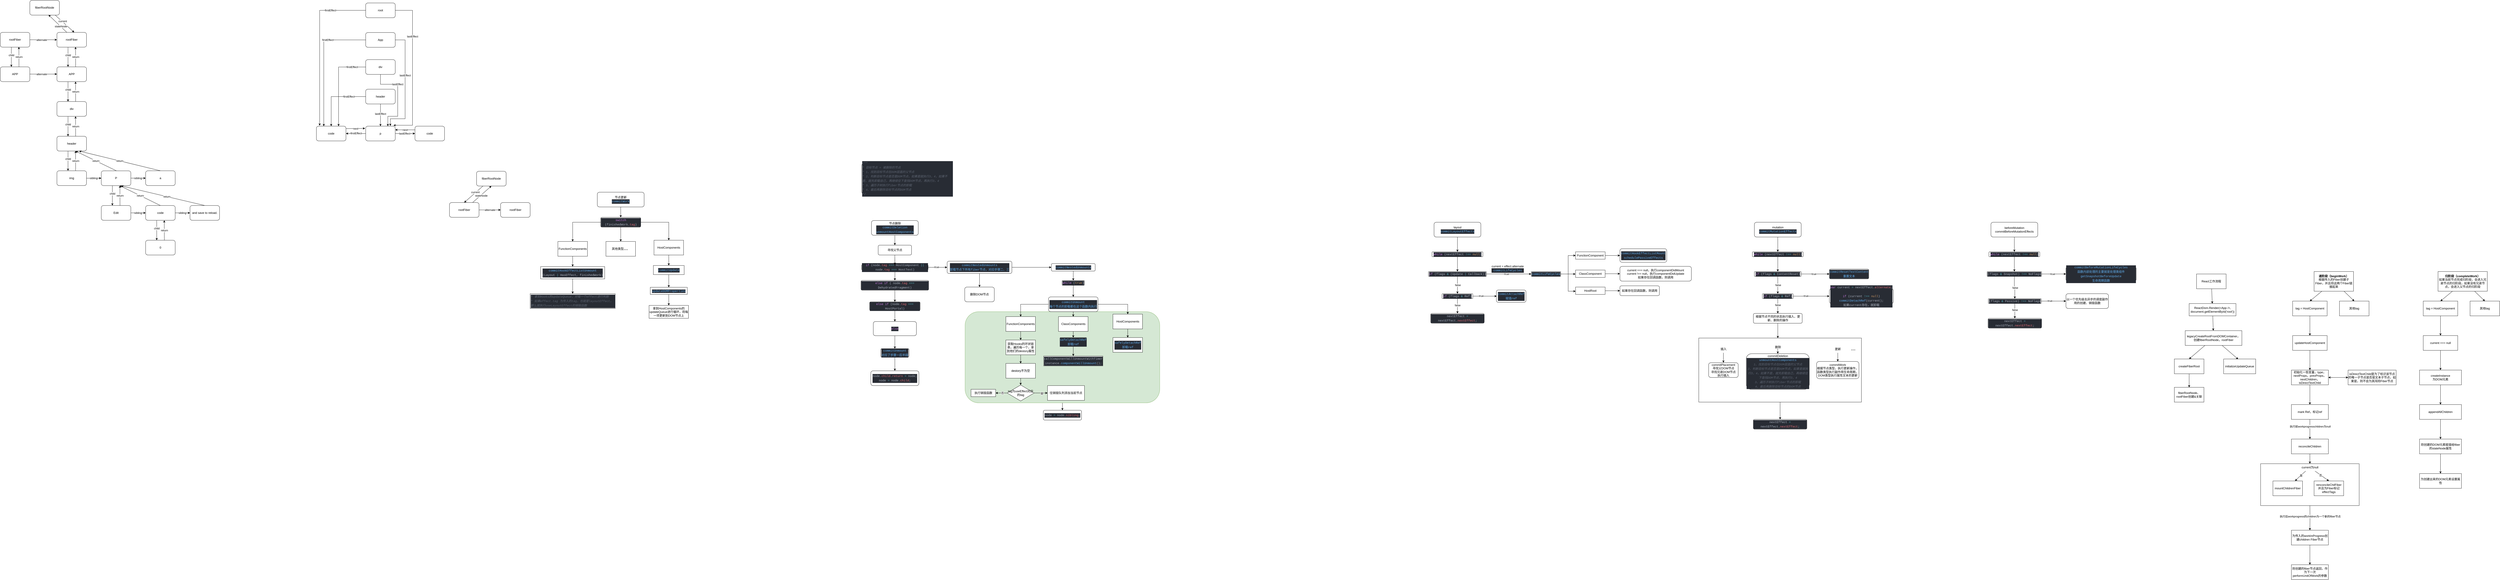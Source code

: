 <mxfile version="20.5.3" type="github">
  <diagram id="S7brBOk6rbZD-52cd3N1" name="第 1 页">
    <mxGraphModel dx="10539" dy="2096" grid="1" gridSize="10" guides="1" tooltips="1" connect="1" arrows="1" fold="1" page="1" pageScale="1" pageWidth="827" pageHeight="1169" math="0" shadow="0">
      <root>
        <mxCell id="0" />
        <mxCell id="1" parent="0" />
        <mxCell id="sCLzKsREsTlrQhchSOC_-212" value="" style="edgeStyle=orthogonalEdgeStyle;rounded=0;orthogonalLoop=1;jettySize=auto;html=1;" edge="1" parent="1" source="sCLzKsREsTlrQhchSOC_-210" target="sCLzKsREsTlrQhchSOC_-211">
          <mxGeometry relative="1" as="geometry" />
        </mxCell>
        <mxCell id="sCLzKsREsTlrQhchSOC_-210" value="" style="rounded=1;whiteSpace=wrap;html=1;fillColor=#d5e8d4;strokeColor=#82b366;" vertex="1" parent="1">
          <mxGeometry x="-4767.5" y="333" width="790" height="370" as="geometry" />
        </mxCell>
        <mxCell id="GlRYRIC375ZmmNe3r3Gp-9" value="" style="edgeStyle=none;rounded=0;orthogonalLoop=1;jettySize=auto;html=1;" parent="1" source="GlRYRIC375ZmmNe3r3Gp-2" target="GlRYRIC375ZmmNe3r3Gp-3" edge="1">
          <mxGeometry relative="1" as="geometry" />
        </mxCell>
        <mxCell id="GlRYRIC375ZmmNe3r3Gp-2" value="React工作流程" style="rounded=0;whiteSpace=wrap;html=1;" parent="1" vertex="1">
          <mxGeometry x="230" y="180" width="120" height="60" as="geometry" />
        </mxCell>
        <mxCell id="GlRYRIC375ZmmNe3r3Gp-10" value="" style="edgeStyle=none;rounded=0;orthogonalLoop=1;jettySize=auto;html=1;" parent="1" source="GlRYRIC375ZmmNe3r3Gp-3" target="GlRYRIC375ZmmNe3r3Gp-4" edge="1">
          <mxGeometry relative="1" as="geometry" />
        </mxCell>
        <mxCell id="GlRYRIC375ZmmNe3r3Gp-3" value="ReactDom.Render(&amp;lt;App /&amp;gt;, document.getElementById(&#39;root&#39;))" style="rounded=0;whiteSpace=wrap;html=1;" parent="1" vertex="1">
          <mxGeometry x="200" y="300" width="190" height="50" as="geometry" />
        </mxCell>
        <mxCell id="GlRYRIC375ZmmNe3r3Gp-11" style="edgeStyle=none;rounded=0;orthogonalLoop=1;jettySize=auto;html=1;entryX=0.5;entryY=0;entryDx=0;entryDy=0;" parent="1" source="GlRYRIC375ZmmNe3r3Gp-4" target="GlRYRIC375ZmmNe3r3Gp-5" edge="1">
          <mxGeometry relative="1" as="geometry" />
        </mxCell>
        <mxCell id="GlRYRIC375ZmmNe3r3Gp-12" style="edgeStyle=none;rounded=0;orthogonalLoop=1;jettySize=auto;html=1;entryX=0.454;entryY=0.017;entryDx=0;entryDy=0;entryPerimeter=0;" parent="1" source="GlRYRIC375ZmmNe3r3Gp-4" target="GlRYRIC375ZmmNe3r3Gp-6" edge="1">
          <mxGeometry relative="1" as="geometry" />
        </mxCell>
        <mxCell id="GlRYRIC375ZmmNe3r3Gp-4" value="legacyCreateRootFromDOMContainer，创建fiberRootNode，rootFiber" style="rounded=0;whiteSpace=wrap;html=1;" parent="1" vertex="1">
          <mxGeometry x="184" y="410" width="230" height="60" as="geometry" />
        </mxCell>
        <mxCell id="GlRYRIC375ZmmNe3r3Gp-13" value="" style="edgeStyle=none;rounded=0;orthogonalLoop=1;jettySize=auto;html=1;" parent="1" source="GlRYRIC375ZmmNe3r3Gp-5" target="GlRYRIC375ZmmNe3r3Gp-7" edge="1">
          <mxGeometry relative="1" as="geometry" />
        </mxCell>
        <mxCell id="GlRYRIC375ZmmNe3r3Gp-5" value="createFiberRoot" style="rounded=0;whiteSpace=wrap;html=1;" parent="1" vertex="1">
          <mxGeometry x="140" y="525" width="120" height="60" as="geometry" />
        </mxCell>
        <mxCell id="GlRYRIC375ZmmNe3r3Gp-6" value="initializeUpdateQueue" style="rounded=0;whiteSpace=wrap;html=1;" parent="1" vertex="1">
          <mxGeometry x="340" y="525" width="130" height="60" as="geometry" />
        </mxCell>
        <mxCell id="GlRYRIC375ZmmNe3r3Gp-7" value="fiberRootNode、rootFiber创建&amp;amp;关联" style="rounded=0;whiteSpace=wrap;html=1;" parent="1" vertex="1">
          <mxGeometry x="140" y="640" width="120" height="60" as="geometry" />
        </mxCell>
        <mxCell id="GlRYRIC375ZmmNe3r3Gp-18" style="edgeStyle=none;rounded=0;orthogonalLoop=1;jettySize=auto;html=1;entryX=0.5;entryY=0;entryDx=0;entryDy=0;" parent="1" source="GlRYRIC375ZmmNe3r3Gp-14" target="GlRYRIC375ZmmNe3r3Gp-16" edge="1">
          <mxGeometry relative="1" as="geometry" />
        </mxCell>
        <mxCell id="GlRYRIC375ZmmNe3r3Gp-19" style="edgeStyle=none;rounded=0;orthogonalLoop=1;jettySize=auto;html=1;entryX=0.5;entryY=0;entryDx=0;entryDy=0;" parent="1" source="GlRYRIC375ZmmNe3r3Gp-14" target="GlRYRIC375ZmmNe3r3Gp-17" edge="1">
          <mxGeometry relative="1" as="geometry" />
        </mxCell>
        <mxCell id="GlRYRIC375ZmmNe3r3Gp-14" value="&lt;b&gt;递阶段（beginWork）&lt;/b&gt;&lt;br&gt;根据传入的Fiber创建子Fiber，并且将这两个Fiber链接起来" style="rounded=0;whiteSpace=wrap;html=1;" parent="1" vertex="1">
          <mxGeometry x="707" y="170" width="160" height="80" as="geometry" />
        </mxCell>
        <mxCell id="GlRYRIC375ZmmNe3r3Gp-15" value="&lt;b&gt;归阶段（completeWork）&lt;/b&gt;&lt;br&gt;如果当前节点完成归阶段，会进入兄弟节点的归阶段，如果没有兄弟节点，会进入父节点的归阶段" style="rounded=0;whiteSpace=wrap;html=1;" parent="1" vertex="1">
          <mxGeometry x="1210" y="170" width="200" height="80" as="geometry" />
        </mxCell>
        <mxCell id="GlRYRIC375ZmmNe3r3Gp-21" value="" style="edgeStyle=none;rounded=0;orthogonalLoop=1;jettySize=auto;html=1;" parent="1" source="GlRYRIC375ZmmNe3r3Gp-16" target="GlRYRIC375ZmmNe3r3Gp-20" edge="1">
          <mxGeometry relative="1" as="geometry" />
        </mxCell>
        <mxCell id="GlRYRIC375ZmmNe3r3Gp-16" value="tag = HostComponent" style="rounded=0;whiteSpace=wrap;html=1;" parent="1" vertex="1">
          <mxGeometry x="620" y="290" width="140" height="60" as="geometry" />
        </mxCell>
        <mxCell id="GlRYRIC375ZmmNe3r3Gp-17" value="其他tag" style="rounded=0;whiteSpace=wrap;html=1;" parent="1" vertex="1">
          <mxGeometry x="810" y="290" width="120" height="60" as="geometry" />
        </mxCell>
        <mxCell id="GlRYRIC375ZmmNe3r3Gp-23" value="" style="edgeStyle=none;rounded=0;orthogonalLoop=1;jettySize=auto;html=1;" parent="1" source="GlRYRIC375ZmmNe3r3Gp-20" target="GlRYRIC375ZmmNe3r3Gp-22" edge="1">
          <mxGeometry relative="1" as="geometry" />
        </mxCell>
        <mxCell id="GlRYRIC375ZmmNe3r3Gp-20" value="updateHostComponent" style="rounded=0;whiteSpace=wrap;html=1;" parent="1" vertex="1">
          <mxGeometry x="620" y="430" width="140" height="60" as="geometry" />
        </mxCell>
        <mxCell id="GlRYRIC375ZmmNe3r3Gp-25" value="" style="edgeStyle=none;rounded=0;orthogonalLoop=1;jettySize=auto;html=1;" parent="1" source="GlRYRIC375ZmmNe3r3Gp-22" target="GlRYRIC375ZmmNe3r3Gp-24" edge="1">
          <mxGeometry relative="1" as="geometry" />
        </mxCell>
        <mxCell id="GlRYRIC375ZmmNe3r3Gp-28" value="" style="edgeStyle=none;rounded=0;orthogonalLoop=1;jettySize=auto;html=1;" parent="1" source="GlRYRIC375ZmmNe3r3Gp-22" target="GlRYRIC375ZmmNe3r3Gp-27" edge="1">
          <mxGeometry relative="1" as="geometry" />
        </mxCell>
        <mxCell id="GlRYRIC375ZmmNe3r3Gp-22" value="初始化一些变量，type，nextProps，prevProps，nextChildren，isDirectTextChild" style="rounded=0;whiteSpace=wrap;html=1;" parent="1" vertex="1">
          <mxGeometry x="615" y="570" width="150" height="60" as="geometry" />
        </mxCell>
        <mxCell id="GlRYRIC375ZmmNe3r3Gp-26" value="" style="edgeStyle=none;rounded=0;orthogonalLoop=1;jettySize=auto;html=1;" parent="1" source="GlRYRIC375ZmmNe3r3Gp-24" target="GlRYRIC375ZmmNe3r3Gp-22" edge="1">
          <mxGeometry relative="1" as="geometry" />
        </mxCell>
        <mxCell id="GlRYRIC375ZmmNe3r3Gp-24" value="isDirectTextChild是为了标识该节点的唯一子节点是否是文本子节点，如果是，则不会为其闯将Fiber节点" style="rounded=0;whiteSpace=wrap;html=1;" parent="1" vertex="1">
          <mxGeometry x="845" y="570" width="195" height="60" as="geometry" />
        </mxCell>
        <mxCell id="GlRYRIC375ZmmNe3r3Gp-30" value="" style="edgeStyle=none;rounded=0;orthogonalLoop=1;jettySize=auto;html=1;" parent="1" source="GlRYRIC375ZmmNe3r3Gp-27" target="GlRYRIC375ZmmNe3r3Gp-29" edge="1">
          <mxGeometry relative="1" as="geometry" />
        </mxCell>
        <mxCell id="UT0eYbrgcCxwr-bpjphp-1" value="执行前workprogresschildren为null" style="edgeLabel;html=1;align=center;verticalAlign=middle;resizable=0;points=[];" parent="GlRYRIC375ZmmNe3r3Gp-30" vertex="1" connectable="0">
          <mxGeometry x="-0.275" y="1" relative="1" as="geometry">
            <mxPoint as="offset" />
          </mxGeometry>
        </mxCell>
        <mxCell id="GlRYRIC375ZmmNe3r3Gp-27" value="mark Ref，标记ref" style="rounded=0;whiteSpace=wrap;html=1;" parent="1" vertex="1">
          <mxGeometry x="615" y="710" width="150" height="60" as="geometry" />
        </mxCell>
        <mxCell id="UT0eYbrgcCxwr-bpjphp-21" value="" style="edgeStyle=none;rounded=0;orthogonalLoop=1;jettySize=auto;html=1;" parent="1" source="GlRYRIC375ZmmNe3r3Gp-29" target="UT0eYbrgcCxwr-bpjphp-11" edge="1">
          <mxGeometry relative="1" as="geometry" />
        </mxCell>
        <mxCell id="GlRYRIC375ZmmNe3r3Gp-29" value="reconcileChildren" style="rounded=0;whiteSpace=wrap;html=1;" parent="1" vertex="1">
          <mxGeometry x="615" y="850" width="150" height="60" as="geometry" />
        </mxCell>
        <mxCell id="UT0eYbrgcCxwr-bpjphp-6" value="" style="edgeStyle=orthogonalEdgeStyle;rounded=0;orthogonalLoop=1;jettySize=auto;html=1;" parent="1" source="UT0eYbrgcCxwr-bpjphp-2" target="UT0eYbrgcCxwr-bpjphp-5" edge="1">
          <mxGeometry relative="1" as="geometry" />
        </mxCell>
        <mxCell id="UT0eYbrgcCxwr-bpjphp-2" value="为传入的workInProgress创建children Fiber节点" style="rounded=0;whiteSpace=wrap;html=1;" parent="1" vertex="1">
          <mxGeometry x="615" y="1220" width="150" height="60" as="geometry" />
        </mxCell>
        <mxCell id="UT0eYbrgcCxwr-bpjphp-5" value="将创建的fiber节点返回，作为下一次performUnitOfWork的参数" style="rounded=0;whiteSpace=wrap;html=1;" parent="1" vertex="1">
          <mxGeometry x="615" y="1360" width="150" height="60" as="geometry" />
        </mxCell>
        <mxCell id="UT0eYbrgcCxwr-bpjphp-20" value="" style="rounded=0;whiteSpace=wrap;html=1;" parent="1" vertex="1">
          <mxGeometry x="490" y="950" width="400" height="170" as="geometry" />
        </mxCell>
        <mxCell id="UT0eYbrgcCxwr-bpjphp-9" value="" style="edgeStyle=orthogonalEdgeStyle;rounded=0;orthogonalLoop=1;jettySize=auto;html=1;" parent="1" target="UT0eYbrgcCxwr-bpjphp-2" edge="1">
          <mxGeometry relative="1" as="geometry">
            <mxPoint x="690" y="1120" as="sourcePoint" />
          </mxGeometry>
        </mxCell>
        <mxCell id="UT0eYbrgcCxwr-bpjphp-10" value="执行后workprogress的children为一个新的fiber节点" style="edgeLabel;html=1;align=center;verticalAlign=middle;resizable=0;points=[];" parent="UT0eYbrgcCxwr-bpjphp-9" vertex="1" connectable="0">
          <mxGeometry x="-0.12" relative="1" as="geometry">
            <mxPoint as="offset" />
          </mxGeometry>
        </mxCell>
        <mxCell id="UT0eYbrgcCxwr-bpjphp-14" value="" style="rounded=0;orthogonalLoop=1;jettySize=auto;html=1;" parent="1" source="UT0eYbrgcCxwr-bpjphp-11" target="UT0eYbrgcCxwr-bpjphp-12" edge="1">
          <mxGeometry relative="1" as="geometry">
            <Array as="points">
              <mxPoint x="650" y="1000" />
            </Array>
          </mxGeometry>
        </mxCell>
        <mxCell id="UT0eYbrgcCxwr-bpjphp-19" value="是" style="edgeLabel;html=1;align=center;verticalAlign=middle;resizable=0;points=[];" parent="UT0eYbrgcCxwr-bpjphp-14" vertex="1" connectable="0">
          <mxGeometry x="-0.112" y="1" relative="1" as="geometry">
            <mxPoint as="offset" />
          </mxGeometry>
        </mxCell>
        <mxCell id="UT0eYbrgcCxwr-bpjphp-16" style="edgeStyle=none;rounded=0;orthogonalLoop=1;jettySize=auto;html=1;entryX=0.5;entryY=0;entryDx=0;entryDy=0;" parent="1" source="UT0eYbrgcCxwr-bpjphp-11" target="UT0eYbrgcCxwr-bpjphp-15" edge="1">
          <mxGeometry relative="1" as="geometry" />
        </mxCell>
        <mxCell id="UT0eYbrgcCxwr-bpjphp-17" value="否" style="edgeLabel;html=1;align=center;verticalAlign=middle;resizable=0;points=[];" parent="UT0eYbrgcCxwr-bpjphp-16" vertex="1" connectable="0">
          <mxGeometry x="-0.18" y="-1" relative="1" as="geometry">
            <mxPoint as="offset" />
          </mxGeometry>
        </mxCell>
        <mxCell id="UT0eYbrgcCxwr-bpjphp-11" value="current为null" style="text;html=1;align=center;verticalAlign=middle;resizable=0;points=[];autosize=1;strokeColor=none;fillColor=none;" parent="1" vertex="1">
          <mxGeometry x="645" y="950" width="90" height="30" as="geometry" />
        </mxCell>
        <mxCell id="UT0eYbrgcCxwr-bpjphp-12" value="mountChildrenFiber" style="whiteSpace=wrap;html=1;" parent="1" vertex="1">
          <mxGeometry x="540" y="1020" width="120" height="60" as="geometry" />
        </mxCell>
        <mxCell id="UT0eYbrgcCxwr-bpjphp-15" value="renconcileChilFiber&lt;br&gt;并且为Fiber标记effectTags" style="whiteSpace=wrap;html=1;" parent="1" vertex="1">
          <mxGeometry x="707" y="1020" width="120" height="60" as="geometry" />
        </mxCell>
        <mxCell id="UT0eYbrgcCxwr-bpjphp-22" style="edgeStyle=none;rounded=0;orthogonalLoop=1;jettySize=auto;html=1;entryX=0.5;entryY=0;entryDx=0;entryDy=0;" parent="1" target="UT0eYbrgcCxwr-bpjphp-24" edge="1">
          <mxGeometry relative="1" as="geometry">
            <mxPoint x="1268.5" y="250.0" as="sourcePoint" />
          </mxGeometry>
        </mxCell>
        <mxCell id="UT0eYbrgcCxwr-bpjphp-23" style="edgeStyle=none;rounded=0;orthogonalLoop=1;jettySize=auto;html=1;entryX=0.5;entryY=0;entryDx=0;entryDy=0;" parent="1" target="UT0eYbrgcCxwr-bpjphp-25" edge="1">
          <mxGeometry relative="1" as="geometry">
            <mxPoint x="1358.5" y="250.0" as="sourcePoint" />
          </mxGeometry>
        </mxCell>
        <mxCell id="UT0eYbrgcCxwr-bpjphp-27" value="" style="edgeStyle=none;rounded=0;orthogonalLoop=1;jettySize=auto;html=1;" parent="1" source="UT0eYbrgcCxwr-bpjphp-24" target="UT0eYbrgcCxwr-bpjphp-26" edge="1">
          <mxGeometry relative="1" as="geometry" />
        </mxCell>
        <mxCell id="UT0eYbrgcCxwr-bpjphp-24" value="tag = HostComponent" style="rounded=0;whiteSpace=wrap;html=1;" parent="1" vertex="1">
          <mxGeometry x="1150" y="290" width="140" height="60" as="geometry" />
        </mxCell>
        <mxCell id="UT0eYbrgcCxwr-bpjphp-25" value="其他tag" style="rounded=0;whiteSpace=wrap;html=1;" parent="1" vertex="1">
          <mxGeometry x="1340" y="290" width="120" height="60" as="geometry" />
        </mxCell>
        <mxCell id="UT0eYbrgcCxwr-bpjphp-29" value="" style="edgeStyle=none;rounded=0;orthogonalLoop=1;jettySize=auto;html=1;" parent="1" source="UT0eYbrgcCxwr-bpjphp-26" target="UT0eYbrgcCxwr-bpjphp-28" edge="1">
          <mxGeometry relative="1" as="geometry" />
        </mxCell>
        <mxCell id="UT0eYbrgcCxwr-bpjphp-26" value="current === null" style="rounded=0;whiteSpace=wrap;html=1;" parent="1" vertex="1">
          <mxGeometry x="1150" y="430" width="140" height="60" as="geometry" />
        </mxCell>
        <mxCell id="UT0eYbrgcCxwr-bpjphp-31" value="" style="edgeStyle=none;rounded=0;orthogonalLoop=1;jettySize=auto;html=1;" parent="1" source="UT0eYbrgcCxwr-bpjphp-28" target="UT0eYbrgcCxwr-bpjphp-30" edge="1">
          <mxGeometry relative="1" as="geometry" />
        </mxCell>
        <mxCell id="UT0eYbrgcCxwr-bpjphp-28" value="createInstance&lt;br&gt;为DOM元素" style="rounded=0;whiteSpace=wrap;html=1;" parent="1" vertex="1">
          <mxGeometry x="1135" y="570" width="170" height="60" as="geometry" />
        </mxCell>
        <mxCell id="UT0eYbrgcCxwr-bpjphp-33" value="" style="edgeStyle=none;rounded=0;orthogonalLoop=1;jettySize=auto;html=1;" parent="1" source="UT0eYbrgcCxwr-bpjphp-30" target="UT0eYbrgcCxwr-bpjphp-32" edge="1">
          <mxGeometry relative="1" as="geometry" />
        </mxCell>
        <mxCell id="UT0eYbrgcCxwr-bpjphp-30" value="appendAllChildren" style="rounded=0;whiteSpace=wrap;html=1;" parent="1" vertex="1">
          <mxGeometry x="1135" y="710" width="170" height="60" as="geometry" />
        </mxCell>
        <mxCell id="UT0eYbrgcCxwr-bpjphp-35" value="" style="edgeStyle=none;rounded=0;orthogonalLoop=1;jettySize=auto;html=1;" parent="1" source="UT0eYbrgcCxwr-bpjphp-32" target="UT0eYbrgcCxwr-bpjphp-34" edge="1">
          <mxGeometry relative="1" as="geometry" />
        </mxCell>
        <mxCell id="UT0eYbrgcCxwr-bpjphp-32" value="将创建的DOM元素赋值给fiber的stateNode属性" style="rounded=0;whiteSpace=wrap;html=1;" parent="1" vertex="1">
          <mxGeometry x="1135" y="850" width="170" height="60" as="geometry" />
        </mxCell>
        <mxCell id="UT0eYbrgcCxwr-bpjphp-34" value="为创建出来的DOM元素设置属性" style="rounded=0;whiteSpace=wrap;html=1;" parent="1" vertex="1">
          <mxGeometry x="1135" y="990" width="170" height="60" as="geometry" />
        </mxCell>
        <mxCell id="sCLzKsREsTlrQhchSOC_-21" value="" style="edgeStyle=orthogonalEdgeStyle;rounded=0;orthogonalLoop=1;jettySize=auto;html=1;" edge="1" parent="1" source="sCLzKsREsTlrQhchSOC_-1" target="sCLzKsREsTlrQhchSOC_-20">
          <mxGeometry relative="1" as="geometry" />
        </mxCell>
        <mxCell id="sCLzKsREsTlrQhchSOC_-1" value="beforeMutation&lt;br&gt;commitBeforeMutationEffects" style="rounded=1;whiteSpace=wrap;html=1;" vertex="1" parent="1">
          <mxGeometry x="-604.37" y="-30" width="190" height="60" as="geometry" />
        </mxCell>
        <mxCell id="sCLzKsREsTlrQhchSOC_-5" value="" style="edgeStyle=orthogonalEdgeStyle;rounded=0;orthogonalLoop=1;jettySize=auto;html=1;entryX=0.5;entryY=0;entryDx=0;entryDy=0;" edge="1" parent="1" source="sCLzKsREsTlrQhchSOC_-2" target="sCLzKsREsTlrQhchSOC_-8">
          <mxGeometry relative="1" as="geometry">
            <mxPoint x="-507.515" y="240" as="targetPoint" />
          </mxGeometry>
        </mxCell>
        <mxCell id="sCLzKsREsTlrQhchSOC_-13" value="false" style="edgeLabel;html=1;align=center;verticalAlign=middle;resizable=0;points=[];" vertex="1" connectable="0" parent="sCLzKsREsTlrQhchSOC_-5">
          <mxGeometry x="-0.001" y="-1" relative="1" as="geometry">
            <mxPoint x="2" as="offset" />
          </mxGeometry>
        </mxCell>
        <mxCell id="sCLzKsREsTlrQhchSOC_-11" value="" style="edgeStyle=orthogonalEdgeStyle;rounded=0;orthogonalLoop=1;jettySize=auto;html=1;" edge="1" parent="1" source="sCLzKsREsTlrQhchSOC_-2" target="sCLzKsREsTlrQhchSOC_-10">
          <mxGeometry relative="1" as="geometry" />
        </mxCell>
        <mxCell id="sCLzKsREsTlrQhchSOC_-12" value="true" style="edgeLabel;html=1;align=center;verticalAlign=middle;resizable=0;points=[];" vertex="1" connectable="0" parent="sCLzKsREsTlrQhchSOC_-11">
          <mxGeometry x="-0.106" relative="1" as="geometry">
            <mxPoint as="offset" />
          </mxGeometry>
        </mxCell>
        <mxCell id="sCLzKsREsTlrQhchSOC_-2" value="&lt;div style=&quot;color: rgb(171, 178, 191); background-color: rgb(40, 44, 52); font-family: Menlo, Monaco, &amp;quot;Courier New&amp;quot;, monospace; line-height: 18px;&quot;&gt;(flags &lt;span style=&quot;color: #56b6c2;&quot;&gt;&amp;amp;&lt;/span&gt; Snapshot) &lt;span style=&quot;color: #56b6c2;&quot;&gt;!==&lt;/span&gt; NoFlags&lt;/div&gt;" style="whiteSpace=wrap;html=1;rounded=1;" vertex="1" parent="1">
          <mxGeometry x="-620" y="170" width="221.25" height="20" as="geometry" />
        </mxCell>
        <mxCell id="sCLzKsREsTlrQhchSOC_-15" value="" style="edgeStyle=orthogonalEdgeStyle;rounded=0;orthogonalLoop=1;jettySize=auto;html=1;" edge="1" parent="1" source="sCLzKsREsTlrQhchSOC_-8" target="sCLzKsREsTlrQhchSOC_-14">
          <mxGeometry relative="1" as="geometry" />
        </mxCell>
        <mxCell id="sCLzKsREsTlrQhchSOC_-16" value="true" style="edgeLabel;html=1;align=center;verticalAlign=middle;resizable=0;points=[];" vertex="1" connectable="0" parent="sCLzKsREsTlrQhchSOC_-15">
          <mxGeometry x="-0.297" y="1" relative="1" as="geometry">
            <mxPoint as="offset" />
          </mxGeometry>
        </mxCell>
        <mxCell id="sCLzKsREsTlrQhchSOC_-18" value="" style="edgeStyle=orthogonalEdgeStyle;rounded=0;orthogonalLoop=1;jettySize=auto;html=1;" edge="1" parent="1" source="sCLzKsREsTlrQhchSOC_-8" target="sCLzKsREsTlrQhchSOC_-17">
          <mxGeometry relative="1" as="geometry" />
        </mxCell>
        <mxCell id="sCLzKsREsTlrQhchSOC_-19" value="false" style="edgeLabel;html=1;align=center;verticalAlign=middle;resizable=0;points=[];" vertex="1" connectable="0" parent="sCLzKsREsTlrQhchSOC_-18">
          <mxGeometry x="-0.126" relative="1" as="geometry">
            <mxPoint as="offset" />
          </mxGeometry>
        </mxCell>
        <mxCell id="sCLzKsREsTlrQhchSOC_-8" value="&lt;div style=&quot;color: rgb(171, 178, 191); background-color: rgb(40, 44, 52); font-family: Menlo, Monaco, &amp;quot;Courier New&amp;quot;, monospace; line-height: 18px;&quot;&gt;(flags &lt;span style=&quot;color: #56b6c2;&quot;&gt;&amp;amp;&lt;/span&gt; Passive) &lt;span style=&quot;color: #56b6c2;&quot;&gt;!==&lt;/span&gt; NoFlags&lt;/div&gt;" style="whiteSpace=wrap;html=1;rounded=1;" vertex="1" parent="1">
          <mxGeometry x="-615" y="280" width="215" height="20" as="geometry" />
        </mxCell>
        <mxCell id="sCLzKsREsTlrQhchSOC_-10" value="&lt;div style=&quot;background-color: rgb(40, 44, 52); font-family: Menlo, Monaco, &amp;quot;Courier New&amp;quot;, monospace; font-weight: normal; font-size: 12px; line-height: 18px;&quot;&gt;&lt;div style=&quot;color: rgb(171, 178, 191);&quot;&gt;&lt;span style=&quot;color: #61afef;&quot;&gt;commitBeforeMutationLifeCycles&lt;/span&gt;&lt;/div&gt;&lt;div style=&quot;&quot;&gt;&lt;font color=&quot;#61afef&quot;&gt;函数内部处理的主要就是处理类组件&lt;/font&gt;&lt;span style=&quot;color: rgb(97, 175, 239);&quot;&gt;getSnapshotBeforeUpdate&lt;/span&gt;&lt;/div&gt;&lt;div style=&quot;&quot;&gt;&lt;span style=&quot;color: rgb(97, 175, 239);&quot;&gt;生命周期函数&lt;/span&gt;&lt;/div&gt;&lt;/div&gt;" style="whiteSpace=wrap;html=1;rounded=1;" vertex="1" parent="1">
          <mxGeometry x="-300" y="150" width="285" height="60" as="geometry" />
        </mxCell>
        <mxCell id="sCLzKsREsTlrQhchSOC_-14" value="以一个优先级去异步的调度副作用的创建、销毁函数" style="whiteSpace=wrap;html=1;rounded=1;" vertex="1" parent="1">
          <mxGeometry x="-300" y="260" width="172.5" height="60" as="geometry" />
        </mxCell>
        <mxCell id="sCLzKsREsTlrQhchSOC_-17" value="&lt;div style=&quot;color: rgb(171, 178, 191); background-color: rgb(40, 44, 52); font-family: Menlo, Monaco, &amp;quot;Courier New&amp;quot;, monospace; line-height: 18px;&quot;&gt;nextEffect &lt;span style=&quot;color: #56b6c2;&quot;&gt;=&lt;/span&gt; nextEffect.&lt;span style=&quot;color: #e06c75;&quot;&gt;nextEffect&lt;/span&gt;;&lt;/div&gt;" style="whiteSpace=wrap;html=1;rounded=1;" vertex="1" parent="1">
          <mxGeometry x="-616.25" y="360" width="217.5" height="40" as="geometry" />
        </mxCell>
        <mxCell id="sCLzKsREsTlrQhchSOC_-22" value="" style="edgeStyle=orthogonalEdgeStyle;rounded=0;orthogonalLoop=1;jettySize=auto;html=1;" edge="1" parent="1" source="sCLzKsREsTlrQhchSOC_-20" target="sCLzKsREsTlrQhchSOC_-2">
          <mxGeometry relative="1" as="geometry" />
        </mxCell>
        <mxCell id="sCLzKsREsTlrQhchSOC_-20" value="&lt;div style=&quot;color: rgb(171, 178, 191); background-color: rgb(40, 44, 52); font-family: Menlo, Monaco, &amp;quot;Courier New&amp;quot;, monospace; line-height: 18px;&quot;&gt;&lt;span style=&quot;color: #c678dd;&quot;&gt;while&lt;/span&gt; (nextEffect &lt;span style=&quot;color: #56b6c2;&quot;&gt;!==&lt;/span&gt; &lt;span style=&quot;color: #d19a66;&quot;&gt;null&lt;/span&gt;)&lt;/div&gt;" style="whiteSpace=wrap;html=1;rounded=1;" vertex="1" parent="1">
          <mxGeometry x="-612.5" y="90" width="206.25" height="20" as="geometry" />
        </mxCell>
        <mxCell id="sCLzKsREsTlrQhchSOC_-23" value="" style="edgeStyle=orthogonalEdgeStyle;rounded=0;orthogonalLoop=1;jettySize=auto;html=1;" edge="1" parent="1" source="sCLzKsREsTlrQhchSOC_-24" target="sCLzKsREsTlrQhchSOC_-39">
          <mxGeometry relative="1" as="geometry" />
        </mxCell>
        <mxCell id="sCLzKsREsTlrQhchSOC_-24" value="mutation&lt;br&gt;&lt;div style=&quot;color: rgb(171, 178, 191); background-color: rgb(40, 44, 52); font-family: Menlo, Monaco, &amp;quot;Courier New&amp;quot;, monospace; line-height: 18px;&quot;&gt;&lt;span style=&quot;color: #61afef;&quot;&gt;commitMutationEffects&lt;/span&gt;&lt;/div&gt;" style="rounded=1;whiteSpace=wrap;html=1;" vertex="1" parent="1">
          <mxGeometry x="-1564.37" y="-30" width="190" height="60" as="geometry" />
        </mxCell>
        <mxCell id="sCLzKsREsTlrQhchSOC_-25" value="" style="edgeStyle=orthogonalEdgeStyle;rounded=0;orthogonalLoop=1;jettySize=auto;html=1;entryX=0.5;entryY=0;entryDx=0;entryDy=0;" edge="1" parent="1" source="sCLzKsREsTlrQhchSOC_-29" target="sCLzKsREsTlrQhchSOC_-34">
          <mxGeometry relative="1" as="geometry">
            <mxPoint x="-1467.515" y="240" as="targetPoint" />
          </mxGeometry>
        </mxCell>
        <mxCell id="sCLzKsREsTlrQhchSOC_-26" value="false" style="edgeLabel;html=1;align=center;verticalAlign=middle;resizable=0;points=[];" vertex="1" connectable="0" parent="sCLzKsREsTlrQhchSOC_-25">
          <mxGeometry x="-0.001" y="-1" relative="1" as="geometry">
            <mxPoint x="2" as="offset" />
          </mxGeometry>
        </mxCell>
        <mxCell id="sCLzKsREsTlrQhchSOC_-27" value="" style="edgeStyle=orthogonalEdgeStyle;rounded=0;orthogonalLoop=1;jettySize=auto;html=1;" edge="1" parent="1" source="sCLzKsREsTlrQhchSOC_-29" target="sCLzKsREsTlrQhchSOC_-35">
          <mxGeometry relative="1" as="geometry" />
        </mxCell>
        <mxCell id="sCLzKsREsTlrQhchSOC_-28" value="true" style="edgeLabel;html=1;align=center;verticalAlign=middle;resizable=0;points=[];" vertex="1" connectable="0" parent="sCLzKsREsTlrQhchSOC_-27">
          <mxGeometry x="-0.106" relative="1" as="geometry">
            <mxPoint as="offset" />
          </mxGeometry>
        </mxCell>
        <mxCell id="sCLzKsREsTlrQhchSOC_-29" value="&lt;div style=&quot;color: rgb(171, 178, 191); background-color: rgb(40, 44, 52); font-family: Menlo, Monaco, &amp;quot;Courier New&amp;quot;, monospace; line-height: 18px;&quot;&gt;&lt;div style=&quot;line-height: 18px;&quot;&gt;&lt;span style=&quot;color: #c678dd;&quot;&gt;if&lt;/span&gt; (flags &lt;span style=&quot;color: #56b6c2;&quot;&gt;&amp;amp;&lt;/span&gt; ContentReset)&lt;/div&gt;&lt;/div&gt;" style="whiteSpace=wrap;html=1;rounded=1;" vertex="1" parent="1">
          <mxGeometry x="-1564.37" y="170" width="190" height="20" as="geometry" />
        </mxCell>
        <mxCell id="sCLzKsREsTlrQhchSOC_-30" value="" style="edgeStyle=orthogonalEdgeStyle;rounded=0;orthogonalLoop=1;jettySize=auto;html=1;" edge="1" parent="1" source="sCLzKsREsTlrQhchSOC_-34" target="sCLzKsREsTlrQhchSOC_-36">
          <mxGeometry relative="1" as="geometry" />
        </mxCell>
        <mxCell id="sCLzKsREsTlrQhchSOC_-31" value="true" style="edgeLabel;html=1;align=center;verticalAlign=middle;resizable=0;points=[];" vertex="1" connectable="0" parent="sCLzKsREsTlrQhchSOC_-30">
          <mxGeometry x="-0.297" y="1" relative="1" as="geometry">
            <mxPoint as="offset" />
          </mxGeometry>
        </mxCell>
        <mxCell id="sCLzKsREsTlrQhchSOC_-32" value="" style="edgeStyle=orthogonalEdgeStyle;rounded=0;orthogonalLoop=1;jettySize=auto;html=1;" edge="1" parent="1" source="sCLzKsREsTlrQhchSOC_-34" target="sCLzKsREsTlrQhchSOC_-37">
          <mxGeometry relative="1" as="geometry" />
        </mxCell>
        <mxCell id="sCLzKsREsTlrQhchSOC_-33" value="false" style="edgeLabel;html=1;align=center;verticalAlign=middle;resizable=0;points=[];" vertex="1" connectable="0" parent="sCLzKsREsTlrQhchSOC_-32">
          <mxGeometry x="-0.126" relative="1" as="geometry">
            <mxPoint as="offset" />
          </mxGeometry>
        </mxCell>
        <mxCell id="sCLzKsREsTlrQhchSOC_-34" value="&lt;div style=&quot;color: rgb(171, 178, 191); background-color: rgb(40, 44, 52); font-family: Menlo, Monaco, &amp;quot;Courier New&amp;quot;, monospace; line-height: 18px;&quot;&gt;&lt;div style=&quot;line-height: 18px;&quot;&gt;&lt;span style=&quot;color: #c678dd;&quot;&gt;if&lt;/span&gt; (flags &lt;span style=&quot;color: #56b6c2;&quot;&gt;&amp;amp;&lt;/span&gt; Ref)&lt;/div&gt;&lt;/div&gt;" style="whiteSpace=wrap;html=1;rounded=1;" vertex="1" parent="1">
          <mxGeometry x="-1531.87" y="260" width="125" height="20" as="geometry" />
        </mxCell>
        <mxCell id="sCLzKsREsTlrQhchSOC_-35" value="&lt;div style=&quot;background-color: rgb(40, 44, 52); font-family: Menlo, Monaco, &amp;quot;Courier New&amp;quot;, monospace; font-weight: normal; font-size: 12px; line-height: 18px;&quot;&gt;&lt;div style=&quot;color: rgb(171, 178, 191);&quot;&gt;&lt;div style=&quot;line-height: 18px;&quot;&gt;&lt;span style=&quot;color: #61afef;&quot;&gt;commitResetTextContent&lt;/span&gt;&lt;/div&gt;&lt;div style=&quot;line-height: 18px;&quot;&gt;&lt;span style=&quot;color: #61afef;&quot;&gt;重置文本&lt;/span&gt;&lt;/div&gt;&lt;/div&gt;&lt;/div&gt;" style="whiteSpace=wrap;html=1;rounded=1;" vertex="1" parent="1">
          <mxGeometry x="-1260" y="160" width="160" height="40" as="geometry" />
        </mxCell>
        <mxCell id="sCLzKsREsTlrQhchSOC_-36" value="&lt;div style=&quot;color: rgb(171, 178, 191); background-color: rgb(40, 44, 52); font-family: Menlo, Monaco, &amp;quot;Courier New&amp;quot;, monospace; line-height: 18px;&quot;&gt;&lt;div&gt;      &lt;span style=&quot;color: #c678dd;&quot;&gt;var&lt;/span&gt; current &lt;span style=&quot;color: #56b6c2;&quot;&gt;=&lt;/span&gt; nextEffect.&lt;span style=&quot;color: #e06c75;&quot;&gt;alternate&lt;/span&gt;;&lt;/div&gt;&lt;br&gt;&lt;div&gt;      &lt;span style=&quot;color: #c678dd;&quot;&gt;if&lt;/span&gt; (current &lt;span style=&quot;color: #56b6c2;&quot;&gt;!==&lt;/span&gt; &lt;span style=&quot;color: #d19a66;&quot;&gt;null&lt;/span&gt;)&lt;/div&gt;&lt;div&gt;        &lt;span style=&quot;color: #61afef;&quot;&gt;commitDetachRef&lt;/span&gt;(current);&lt;/div&gt;&lt;div&gt;如果current存在，就卸载&lt;/div&gt;&lt;/div&gt;" style="whiteSpace=wrap;html=1;rounded=1;" vertex="1" parent="1">
          <mxGeometry x="-1260" y="240" width="260" height="60" as="geometry" />
        </mxCell>
        <mxCell id="sCLzKsREsTlrQhchSOC_-53" value="" style="edgeStyle=orthogonalEdgeStyle;rounded=0;orthogonalLoop=1;jettySize=auto;html=1;entryX=0.486;entryY=0.001;entryDx=0;entryDy=0;entryPerimeter=0;" edge="1" parent="1" source="sCLzKsREsTlrQhchSOC_-37" target="sCLzKsREsTlrQhchSOC_-40">
          <mxGeometry relative="1" as="geometry" />
        </mxCell>
        <mxCell id="sCLzKsREsTlrQhchSOC_-37" value="根据节点不同的状态执行插入、更新、删除的操作" style="whiteSpace=wrap;html=1;rounded=1;" vertex="1" parent="1">
          <mxGeometry x="-1568.43" y="340" width="198.12" height="40" as="geometry" />
        </mxCell>
        <mxCell id="sCLzKsREsTlrQhchSOC_-38" value="" style="edgeStyle=orthogonalEdgeStyle;rounded=0;orthogonalLoop=1;jettySize=auto;html=1;" edge="1" parent="1" source="sCLzKsREsTlrQhchSOC_-39" target="sCLzKsREsTlrQhchSOC_-29">
          <mxGeometry relative="1" as="geometry" />
        </mxCell>
        <mxCell id="sCLzKsREsTlrQhchSOC_-39" value="&lt;div style=&quot;color: rgb(171, 178, 191); background-color: rgb(40, 44, 52); font-family: Menlo, Monaco, &amp;quot;Courier New&amp;quot;, monospace; line-height: 18px;&quot;&gt;&lt;span style=&quot;color: #c678dd;&quot;&gt;while&lt;/span&gt; (nextEffect &lt;span style=&quot;color: #56b6c2;&quot;&gt;!==&lt;/span&gt; &lt;span style=&quot;color: #d19a66;&quot;&gt;null&lt;/span&gt;)&lt;/div&gt;" style="whiteSpace=wrap;html=1;rounded=1;" vertex="1" parent="1">
          <mxGeometry x="-1572.5" y="90" width="206.25" height="20" as="geometry" />
        </mxCell>
        <mxCell id="sCLzKsREsTlrQhchSOC_-54" value="" style="edgeStyle=orthogonalEdgeStyle;rounded=0;orthogonalLoop=1;jettySize=auto;html=1;" edge="1" parent="1" source="sCLzKsREsTlrQhchSOC_-40" target="sCLzKsREsTlrQhchSOC_-52">
          <mxGeometry relative="1" as="geometry" />
        </mxCell>
        <mxCell id="sCLzKsREsTlrQhchSOC_-40" value="" style="rounded=0;whiteSpace=wrap;html=1;" vertex="1" parent="1">
          <mxGeometry x="-1790" y="440" width="660" height="260" as="geometry" />
        </mxCell>
        <mxCell id="sCLzKsREsTlrQhchSOC_-48" value="" style="edgeStyle=orthogonalEdgeStyle;rounded=0;orthogonalLoop=1;jettySize=auto;html=1;" edge="1" parent="1" source="sCLzKsREsTlrQhchSOC_-41" target="sCLzKsREsTlrQhchSOC_-47">
          <mxGeometry relative="1" as="geometry" />
        </mxCell>
        <mxCell id="sCLzKsREsTlrQhchSOC_-41" value="更新" style="text;html=1;align=center;verticalAlign=middle;resizable=0;points=[];autosize=1;strokeColor=none;fillColor=none;" vertex="1" parent="1">
          <mxGeometry x="-1250.94" y="470" width="50" height="30" as="geometry" />
        </mxCell>
        <mxCell id="sCLzKsREsTlrQhchSOC_-46" value="" style="edgeStyle=orthogonalEdgeStyle;rounded=0;orthogonalLoop=1;jettySize=auto;html=1;" edge="1" parent="1" source="sCLzKsREsTlrQhchSOC_-42" target="sCLzKsREsTlrQhchSOC_-45">
          <mxGeometry relative="1" as="geometry" />
        </mxCell>
        <mxCell id="sCLzKsREsTlrQhchSOC_-42" value="插入" style="text;html=1;align=center;verticalAlign=middle;resizable=0;points=[];autosize=1;strokeColor=none;fillColor=none;" vertex="1" parent="1">
          <mxGeometry x="-1715" y="470" width="50" height="30" as="geometry" />
        </mxCell>
        <mxCell id="sCLzKsREsTlrQhchSOC_-50" value="" style="edgeStyle=orthogonalEdgeStyle;rounded=0;orthogonalLoop=1;jettySize=auto;html=1;" edge="1" parent="1" source="sCLzKsREsTlrQhchSOC_-43" target="sCLzKsREsTlrQhchSOC_-49">
          <mxGeometry relative="1" as="geometry" />
        </mxCell>
        <mxCell id="sCLzKsREsTlrQhchSOC_-43" value="删除" style="text;html=1;align=center;verticalAlign=middle;resizable=0;points=[];autosize=1;strokeColor=none;fillColor=none;" vertex="1" parent="1">
          <mxGeometry x="-1494.37" y="461.5" width="50" height="30" as="geometry" />
        </mxCell>
        <mxCell id="sCLzKsREsTlrQhchSOC_-44" value="。。。" style="text;html=1;align=center;verticalAlign=middle;resizable=0;points=[];autosize=1;strokeColor=none;fillColor=none;" vertex="1" parent="1">
          <mxGeometry x="-1190" y="470" width="60" height="30" as="geometry" />
        </mxCell>
        <mxCell id="sCLzKsREsTlrQhchSOC_-45" value="commitPlacement&lt;br&gt;寻找父DOM节点&lt;br&gt;寻找兄弟DOM节点&lt;br&gt;执行插入" style="rounded=1;whiteSpace=wrap;html=1;" vertex="1" parent="1">
          <mxGeometry x="-1750" y="540" width="120" height="60" as="geometry" />
        </mxCell>
        <mxCell id="sCLzKsREsTlrQhchSOC_-47" value="commitWork&lt;br&gt;根据节点类型，执行更新操作，函数类型执行副作用生命周期，DOM类型执行属性文本的更新" style="rounded=1;whiteSpace=wrap;html=1;" vertex="1" parent="1">
          <mxGeometry x="-1311.87" y="535" width="171.87" height="70" as="geometry" />
        </mxCell>
        <mxCell id="sCLzKsREsTlrQhchSOC_-49" value="commitDeletion&lt;br&gt;&lt;div style=&quot;color: rgb(171, 178, 191); background-color: rgb(40, 44, 52); font-family: Menlo, Monaco, &amp;quot;Courier New&amp;quot;, monospace; line-height: 18px;&quot;&gt;&lt;span style=&quot;color: #61afef;&quot;&gt;unmountHostComponents&lt;/span&gt;&lt;/div&gt;&lt;div style=&quot;color: rgb(171, 178, 191); background-color: rgb(40, 44, 52); font-family: Menlo, Monaco, &amp;quot;Courier New&amp;quot;, monospace; line-height: 18px;&quot;&gt;&lt;div style=&quot;line-height: 18px;&quot;&gt;&lt;div&gt;&lt;span style=&quot;color: #5c6370;font-style: italic;&quot;&gt;1、找到目标节点在DOM层面的父节点&lt;/span&gt;&lt;/div&gt;&lt;div&gt;&lt;span style=&quot;color: #5c6370;font-style: italic;&quot;&gt;2、判断目标节点是否是DOM节点，如果是就执行3，4，如果不是，就先卸载自己，再继续往下查找DOM节点，再执行3，4&lt;/span&gt;&lt;/div&gt;&lt;div&gt;&lt;span style=&quot;color: #5c6370;font-style: italic;&quot;&gt;3、遍历子树执行fiber节点的卸载&lt;/span&gt;&lt;/div&gt;&lt;div&gt;&lt;span style=&quot;color: #5c6370;font-style: italic;&quot;&gt;4、最后再删除目标节点的DOM节点&lt;/span&gt;&lt;/div&gt;&lt;/div&gt;&lt;/div&gt;" style="rounded=1;whiteSpace=wrap;html=1;" vertex="1" parent="1">
          <mxGeometry x="-1597.37" y="503.5" width="256" height="145" as="geometry" />
        </mxCell>
        <mxCell id="sCLzKsREsTlrQhchSOC_-52" value="&lt;div style=&quot;color: rgb(171, 178, 191); background-color: rgb(40, 44, 52); font-family: Menlo, Monaco, &amp;quot;Courier New&amp;quot;, monospace; line-height: 18px;&quot;&gt;nextEffect &lt;span style=&quot;color: #56b6c2;&quot;&gt;=&lt;/span&gt; nextEffect.&lt;span style=&quot;color: #e06c75;&quot;&gt;nextEffect&lt;/span&gt;;&lt;/div&gt;" style="whiteSpace=wrap;html=1;rounded=1;" vertex="1" parent="1">
          <mxGeometry x="-1568.75" y="770" width="217.5" height="40" as="geometry" />
        </mxCell>
        <mxCell id="sCLzKsREsTlrQhchSOC_-86" value="" style="edgeStyle=orthogonalEdgeStyle;rounded=0;orthogonalLoop=1;jettySize=auto;html=1;" edge="1" parent="1" source="sCLzKsREsTlrQhchSOC_-87" target="sCLzKsREsTlrQhchSOC_-103">
          <mxGeometry relative="1" as="geometry" />
        </mxCell>
        <mxCell id="sCLzKsREsTlrQhchSOC_-87" value="layout&lt;br&gt;&lt;div style=&quot;color: rgb(171, 178, 191); background-color: rgb(40, 44, 52); font-family: Menlo, Monaco, &amp;quot;Courier New&amp;quot;, monospace; line-height: 18px;&quot;&gt;&lt;span style=&quot;color: #61afef;&quot;&gt;commitLayoutEffects&lt;/span&gt;&lt;/div&gt;" style="rounded=1;whiteSpace=wrap;html=1;" vertex="1" parent="1">
          <mxGeometry x="-2864.37" y="-30" width="190" height="60" as="geometry" />
        </mxCell>
        <mxCell id="sCLzKsREsTlrQhchSOC_-88" value="" style="edgeStyle=orthogonalEdgeStyle;rounded=0;orthogonalLoop=1;jettySize=auto;html=1;entryX=0.5;entryY=0;entryDx=0;entryDy=0;" edge="1" parent="1" source="sCLzKsREsTlrQhchSOC_-92" target="sCLzKsREsTlrQhchSOC_-97">
          <mxGeometry relative="1" as="geometry">
            <mxPoint x="-2767.515" y="240" as="targetPoint" />
          </mxGeometry>
        </mxCell>
        <mxCell id="sCLzKsREsTlrQhchSOC_-89" value="false" style="edgeLabel;html=1;align=center;verticalAlign=middle;resizable=0;points=[];" vertex="1" connectable="0" parent="sCLzKsREsTlrQhchSOC_-88">
          <mxGeometry x="-0.001" y="-1" relative="1" as="geometry">
            <mxPoint x="2" as="offset" />
          </mxGeometry>
        </mxCell>
        <mxCell id="sCLzKsREsTlrQhchSOC_-90" value="" style="edgeStyle=orthogonalEdgeStyle;rounded=0;orthogonalLoop=1;jettySize=auto;html=1;" edge="1" parent="1" source="sCLzKsREsTlrQhchSOC_-92" target="sCLzKsREsTlrQhchSOC_-98">
          <mxGeometry relative="1" as="geometry" />
        </mxCell>
        <mxCell id="sCLzKsREsTlrQhchSOC_-91" value="true" style="edgeLabel;html=1;align=center;verticalAlign=middle;resizable=0;points=[];" vertex="1" connectable="0" parent="sCLzKsREsTlrQhchSOC_-90">
          <mxGeometry x="-0.106" relative="1" as="geometry">
            <mxPoint as="offset" />
          </mxGeometry>
        </mxCell>
        <mxCell id="sCLzKsREsTlrQhchSOC_-92" value="&lt;div style=&quot;color: rgb(171, 178, 191); background-color: rgb(40, 44, 52); font-family: Menlo, Monaco, &amp;quot;Courier New&amp;quot;, monospace; line-height: 18px;&quot;&gt;&lt;div style=&quot;line-height: 18px;&quot;&gt;&lt;div style=&quot;line-height: 18px;&quot;&gt;&lt;span style=&quot;color: #c678dd;&quot;&gt;if&lt;/span&gt; (flags &lt;span style=&quot;color: #56b6c2;&quot;&gt;&amp;amp;&lt;/span&gt; (Update &lt;span style=&quot;color: #56b6c2;&quot;&gt;|&lt;/span&gt; Callback))&lt;/div&gt;&lt;/div&gt;&lt;/div&gt;" style="whiteSpace=wrap;html=1;rounded=1;" vertex="1" parent="1">
          <mxGeometry x="-2887.19" y="170" width="235.63" height="20" as="geometry" />
        </mxCell>
        <mxCell id="sCLzKsREsTlrQhchSOC_-93" value="" style="edgeStyle=orthogonalEdgeStyle;rounded=0;orthogonalLoop=1;jettySize=auto;html=1;" edge="1" parent="1" source="sCLzKsREsTlrQhchSOC_-97">
          <mxGeometry relative="1" as="geometry">
            <mxPoint x="-2610" y="270" as="targetPoint" />
          </mxGeometry>
        </mxCell>
        <mxCell id="sCLzKsREsTlrQhchSOC_-94" value="true" style="edgeLabel;html=1;align=center;verticalAlign=middle;resizable=0;points=[];" vertex="1" connectable="0" parent="sCLzKsREsTlrQhchSOC_-93">
          <mxGeometry x="-0.297" y="1" relative="1" as="geometry">
            <mxPoint as="offset" />
          </mxGeometry>
        </mxCell>
        <mxCell id="sCLzKsREsTlrQhchSOC_-95" value="" style="edgeStyle=orthogonalEdgeStyle;rounded=0;orthogonalLoop=1;jettySize=auto;html=1;" edge="1" parent="1" source="sCLzKsREsTlrQhchSOC_-97">
          <mxGeometry relative="1" as="geometry">
            <mxPoint x="-2769.273" y="340" as="targetPoint" />
          </mxGeometry>
        </mxCell>
        <mxCell id="sCLzKsREsTlrQhchSOC_-96" value="false" style="edgeLabel;html=1;align=center;verticalAlign=middle;resizable=0;points=[];" vertex="1" connectable="0" parent="sCLzKsREsTlrQhchSOC_-95">
          <mxGeometry x="-0.126" relative="1" as="geometry">
            <mxPoint as="offset" />
          </mxGeometry>
        </mxCell>
        <mxCell id="sCLzKsREsTlrQhchSOC_-97" value="&lt;div style=&quot;color: rgb(171, 178, 191); background-color: rgb(40, 44, 52); font-family: Menlo, Monaco, &amp;quot;Courier New&amp;quot;, monospace; line-height: 18px;&quot;&gt;&lt;div style=&quot;line-height: 18px;&quot;&gt;&lt;span style=&quot;color: #c678dd;&quot;&gt;if&lt;/span&gt; (flags &lt;span style=&quot;color: #56b6c2;&quot;&gt;&amp;amp;&lt;/span&gt; Ref)&lt;/div&gt;&lt;/div&gt;" style="whiteSpace=wrap;html=1;rounded=1;" vertex="1" parent="1">
          <mxGeometry x="-2831.87" y="260" width="125" height="20" as="geometry" />
        </mxCell>
        <mxCell id="sCLzKsREsTlrQhchSOC_-121" style="edgeStyle=orthogonalEdgeStyle;rounded=0;orthogonalLoop=1;jettySize=auto;html=1;entryX=0;entryY=0.5;entryDx=0;entryDy=0;" edge="1" parent="1" source="sCLzKsREsTlrQhchSOC_-98" target="sCLzKsREsTlrQhchSOC_-118">
          <mxGeometry relative="1" as="geometry">
            <mxPoint x="-2320" y="100" as="targetPoint" />
          </mxGeometry>
        </mxCell>
        <mxCell id="sCLzKsREsTlrQhchSOC_-122" style="edgeStyle=orthogonalEdgeStyle;rounded=0;orthogonalLoop=1;jettySize=auto;html=1;entryX=-0.004;entryY=0.541;entryDx=0;entryDy=0;entryPerimeter=0;" edge="1" parent="1" source="sCLzKsREsTlrQhchSOC_-98" target="sCLzKsREsTlrQhchSOC_-119">
          <mxGeometry relative="1" as="geometry" />
        </mxCell>
        <mxCell id="sCLzKsREsTlrQhchSOC_-123" style="edgeStyle=orthogonalEdgeStyle;rounded=0;orthogonalLoop=1;jettySize=auto;html=1;entryX=0;entryY=0.567;entryDx=0;entryDy=0;entryPerimeter=0;" edge="1" parent="1" source="sCLzKsREsTlrQhchSOC_-98" target="sCLzKsREsTlrQhchSOC_-120">
          <mxGeometry relative="1" as="geometry">
            <mxPoint x="-2320" y="250" as="targetPoint" />
          </mxGeometry>
        </mxCell>
        <mxCell id="sCLzKsREsTlrQhchSOC_-98" value="&lt;div style=&quot;background-color: rgb(40, 44, 52); font-family: Menlo, Monaco, &amp;quot;Courier New&amp;quot;, monospace; font-weight: normal; font-size: 12px; line-height: 18px;&quot;&gt;&lt;div style=&quot;color: rgb(171, 178, 191);&quot;&gt;&lt;div style=&quot;line-height: 18px;&quot;&gt;&lt;div style=&quot;line-height: 18px;&quot;&gt;&lt;span style=&quot;color: #61afef;&quot;&gt;commitLifeCycles&lt;/span&gt;&lt;/div&gt;&lt;/div&gt;&lt;/div&gt;&lt;/div&gt;" style="whiteSpace=wrap;html=1;rounded=1;" vertex="1" parent="1">
          <mxGeometry x="-2470" y="170" width="120" height="20" as="geometry" />
        </mxCell>
        <mxCell id="sCLzKsREsTlrQhchSOC_-102" value="" style="edgeStyle=orthogonalEdgeStyle;rounded=0;orthogonalLoop=1;jettySize=auto;html=1;" edge="1" parent="1" source="sCLzKsREsTlrQhchSOC_-103" target="sCLzKsREsTlrQhchSOC_-92">
          <mxGeometry relative="1" as="geometry" />
        </mxCell>
        <mxCell id="sCLzKsREsTlrQhchSOC_-103" value="&lt;div style=&quot;color: rgb(171, 178, 191); background-color: rgb(40, 44, 52); font-family: Menlo, Monaco, &amp;quot;Courier New&amp;quot;, monospace; line-height: 18px;&quot;&gt;&lt;span style=&quot;color: #c678dd;&quot;&gt;while&lt;/span&gt; (nextEffect &lt;span style=&quot;color: #56b6c2;&quot;&gt;!==&lt;/span&gt; &lt;span style=&quot;color: #d19a66;&quot;&gt;null&lt;/span&gt;)&lt;/div&gt;" style="whiteSpace=wrap;html=1;rounded=1;" vertex="1" parent="1">
          <mxGeometry x="-2872.5" y="90" width="206.25" height="20" as="geometry" />
        </mxCell>
        <mxCell id="sCLzKsREsTlrQhchSOC_-117" value="current = effect.alternate&lt;br&gt;&lt;div style=&quot;color: rgb(171, 178, 191); background-color: rgb(40, 44, 52); font-family: Menlo, Monaco, &amp;quot;Courier New&amp;quot;, monospace; line-height: 18px;&quot;&gt;&lt;span style=&quot;color: #61afef;&quot;&gt;commitLifeCycles&lt;/span&gt;&lt;/div&gt;" style="text;html=1;align=center;verticalAlign=middle;resizable=0;points=[];autosize=1;strokeColor=none;fillColor=none;" vertex="1" parent="1">
          <mxGeometry x="-2641.37" y="132.5" width="150" height="50" as="geometry" />
        </mxCell>
        <mxCell id="sCLzKsREsTlrQhchSOC_-125" style="edgeStyle=orthogonalEdgeStyle;rounded=0;orthogonalLoop=1;jettySize=auto;html=1;" edge="1" parent="1" source="sCLzKsREsTlrQhchSOC_-118" target="sCLzKsREsTlrQhchSOC_-124">
          <mxGeometry relative="1" as="geometry" />
        </mxCell>
        <mxCell id="sCLzKsREsTlrQhchSOC_-118" value="FunctionComponent" style="rounded=0;whiteSpace=wrap;html=1;" vertex="1" parent="1">
          <mxGeometry x="-2290" y="90" width="120" height="30" as="geometry" />
        </mxCell>
        <mxCell id="sCLzKsREsTlrQhchSOC_-127" value="" style="edgeStyle=orthogonalEdgeStyle;rounded=0;orthogonalLoop=1;jettySize=auto;html=1;" edge="1" parent="1" source="sCLzKsREsTlrQhchSOC_-119" target="sCLzKsREsTlrQhchSOC_-126">
          <mxGeometry relative="1" as="geometry" />
        </mxCell>
        <mxCell id="sCLzKsREsTlrQhchSOC_-119" value="ClassComponent" style="rounded=0;whiteSpace=wrap;html=1;" vertex="1" parent="1">
          <mxGeometry x="-2290" y="164" width="120" height="30" as="geometry" />
        </mxCell>
        <mxCell id="sCLzKsREsTlrQhchSOC_-129" value="" style="edgeStyle=orthogonalEdgeStyle;rounded=0;orthogonalLoop=1;jettySize=auto;html=1;" edge="1" parent="1" source="sCLzKsREsTlrQhchSOC_-120" target="sCLzKsREsTlrQhchSOC_-128">
          <mxGeometry relative="1" as="geometry" />
        </mxCell>
        <mxCell id="sCLzKsREsTlrQhchSOC_-120" value="HostRoot" style="rounded=0;whiteSpace=wrap;html=1;" vertex="1" parent="1">
          <mxGeometry x="-2290" y="233" width="120" height="30" as="geometry" />
        </mxCell>
        <mxCell id="sCLzKsREsTlrQhchSOC_-124" value="&lt;div style=&quot;color: rgb(171, 178, 191); background-color: rgb(40, 44, 52); font-family: Menlo, Monaco, &amp;quot;Courier New&amp;quot;, monospace; line-height: 18px;&quot;&gt;&lt;span style=&quot;color: #61afef;&quot;&gt;commitHookEffectListMount&lt;/span&gt;&lt;/div&gt;&lt;div style=&quot;color: rgb(171, 178, 191); background-color: rgb(40, 44, 52); font-family: Menlo, Monaco, &amp;quot;Courier New&amp;quot;, monospace; line-height: 18px;&quot;&gt;&lt;div style=&quot;line-height: 18px;&quot;&gt;&lt;span style=&quot;color: #61afef;&quot;&gt;schedulePassiveEffects&lt;/span&gt;&lt;/div&gt;&lt;/div&gt;" style="rounded=1;whiteSpace=wrap;html=1;" vertex="1" parent="1">
          <mxGeometry x="-2110" y="77.5" width="190" height="55" as="geometry" />
        </mxCell>
        <mxCell id="sCLzKsREsTlrQhchSOC_-126" value="current === null，执行componentDidMount&lt;br&gt;current !== null，执行componentDidUpdate&lt;br&gt;如果存在回调函数，则调用" style="rounded=1;whiteSpace=wrap;html=1;" vertex="1" parent="1">
          <mxGeometry x="-2110" y="149" width="290" height="60" as="geometry" />
        </mxCell>
        <mxCell id="sCLzKsREsTlrQhchSOC_-128" value="如果存在回调函数，则调用" style="rounded=1;whiteSpace=wrap;html=1;" vertex="1" parent="1">
          <mxGeometry x="-2110" y="228" width="160" height="40" as="geometry" />
        </mxCell>
        <mxCell id="sCLzKsREsTlrQhchSOC_-131" value="&lt;div style=&quot;color: rgb(171, 178, 191); background-color: rgb(40, 44, 52); font-family: Menlo, Monaco, &amp;quot;Courier New&amp;quot;, monospace; line-height: 18px;&quot;&gt;&lt;span style=&quot;color: #61afef;&quot;&gt;commitAttachRef&lt;/span&gt;&lt;/div&gt;&lt;div style=&quot;color: rgb(171, 178, 191); background-color: rgb(40, 44, 52); font-family: Menlo, Monaco, &amp;quot;Courier New&amp;quot;, monospace; line-height: 18px;&quot;&gt;&lt;span style=&quot;color: #61afef;&quot;&gt;赋值ref&lt;/span&gt;&lt;/div&gt;" style="rounded=1;whiteSpace=wrap;html=1;" vertex="1" parent="1">
          <mxGeometry x="-2611.37" y="245" width="120" height="50" as="geometry" />
        </mxCell>
        <mxCell id="sCLzKsREsTlrQhchSOC_-132" value="&lt;div style=&quot;color: rgb(171, 178, 191); background-color: rgb(40, 44, 52); font-family: Menlo, Monaco, &amp;quot;Courier New&amp;quot;, monospace; line-height: 18px;&quot;&gt;nextEffect &lt;span style=&quot;color: #56b6c2;&quot;&gt;=&lt;/span&gt; nextEffect.&lt;span style=&quot;color: #e06c75;&quot;&gt;nextEffect&lt;/span&gt;;&lt;/div&gt;" style="whiteSpace=wrap;html=1;rounded=1;" vertex="1" parent="1">
          <mxGeometry x="-2878.13" y="340" width="217.5" height="40" as="geometry" />
        </mxCell>
        <mxCell id="sCLzKsREsTlrQhchSOC_-133" value="" style="edgeStyle=orthogonalEdgeStyle;rounded=0;orthogonalLoop=1;jettySize=auto;html=1;" edge="1" parent="1" source="sCLzKsREsTlrQhchSOC_-134" target="sCLzKsREsTlrQhchSOC_-145">
          <mxGeometry relative="1" as="geometry" />
        </mxCell>
        <mxCell id="sCLzKsREsTlrQhchSOC_-134" value="节点更新&lt;br&gt;&lt;div style=&quot;color: rgb(171, 178, 191); background-color: rgb(40, 44, 52); font-family: Menlo, Monaco, &amp;quot;Courier New&amp;quot;, monospace; line-height: 18px;&quot;&gt;&lt;div style=&quot;line-height: 18px;&quot;&gt;&lt;span style=&quot;color: #61afef;&quot;&gt;commitWork&lt;/span&gt;&lt;/div&gt;&lt;/div&gt;" style="rounded=1;whiteSpace=wrap;html=1;" vertex="1" parent="1">
          <mxGeometry x="-6260" y="-152" width="190" height="60" as="geometry" />
        </mxCell>
        <mxCell id="sCLzKsREsTlrQhchSOC_-144" value="" style="edgeStyle=orthogonalEdgeStyle;rounded=0;orthogonalLoop=1;jettySize=auto;html=1;" edge="1" parent="1" source="sCLzKsREsTlrQhchSOC_-145">
          <mxGeometry relative="1" as="geometry">
            <mxPoint x="-6164.96" y="48" as="targetPoint" />
          </mxGeometry>
        </mxCell>
        <mxCell id="sCLzKsREsTlrQhchSOC_-232" style="edgeStyle=orthogonalEdgeStyle;rounded=0;orthogonalLoop=1;jettySize=auto;html=1;entryX=0.5;entryY=0;entryDx=0;entryDy=0;" edge="1" parent="1" source="sCLzKsREsTlrQhchSOC_-145" target="sCLzKsREsTlrQhchSOC_-231">
          <mxGeometry relative="1" as="geometry" />
        </mxCell>
        <mxCell id="sCLzKsREsTlrQhchSOC_-234" style="edgeStyle=orthogonalEdgeStyle;rounded=0;orthogonalLoop=1;jettySize=auto;html=1;entryX=0.5;entryY=0;entryDx=0;entryDy=0;" edge="1" parent="1" source="sCLzKsREsTlrQhchSOC_-145" target="sCLzKsREsTlrQhchSOC_-233">
          <mxGeometry relative="1" as="geometry" />
        </mxCell>
        <mxCell id="sCLzKsREsTlrQhchSOC_-145" value="&lt;div style=&quot;background-color: rgb(40, 44, 52); font-family: Menlo, Monaco, &amp;quot;Courier New&amp;quot;, monospace; line-height: 18px;&quot;&gt;&lt;div style=&quot;color: rgb(171, 178, 191); line-height: 18px;&quot;&gt;&lt;div style=&quot;line-height: 18px;&quot;&gt;&lt;span style=&quot;color: #c678dd;&quot;&gt;switch&lt;/span&gt; (finishedWork.&lt;span style=&quot;color: #e06c75;&quot;&gt;tag&lt;/span&gt;)&lt;/div&gt;&lt;/div&gt;&lt;/div&gt;" style="whiteSpace=wrap;html=1;rounded=1;" vertex="1" parent="1">
          <mxGeometry x="-6246.33" y="-50" width="162.66" height="40" as="geometry" />
        </mxCell>
        <mxCell id="sCLzKsREsTlrQhchSOC_-158" value="" style="edgeStyle=orthogonalEdgeStyle;rounded=0;orthogonalLoop=1;jettySize=auto;html=1;" edge="1" parent="1" source="sCLzKsREsTlrQhchSOC_-159" target="sCLzKsREsTlrQhchSOC_-168">
          <mxGeometry relative="1" as="geometry" />
        </mxCell>
        <mxCell id="sCLzKsREsTlrQhchSOC_-159" value="节点删除&lt;br&gt;&lt;div style=&quot;color: rgb(171, 178, 191); background-color: rgb(40, 44, 52); font-family: Menlo, Monaco, &amp;quot;Courier New&amp;quot;, monospace; line-height: 18px;&quot;&gt;&lt;div style=&quot;line-height: 18px;&quot;&gt;&lt;div style=&quot;line-height: 18px;&quot;&gt;&lt;span style=&quot;color: #61afef;&quot;&gt;commitDeletion&lt;/span&gt;&lt;/div&gt;&lt;div style=&quot;line-height: 18px;&quot;&gt;&lt;div style=&quot;line-height: 18px;&quot;&gt;&lt;span style=&quot;color: #61afef;&quot;&gt;unmountHostComponents&lt;/span&gt;&lt;/div&gt;&lt;/div&gt;&lt;/div&gt;&lt;/div&gt;" style="rounded=1;whiteSpace=wrap;html=1;" vertex="1" parent="1">
          <mxGeometry x="-5147.5" y="-37" width="190" height="60" as="geometry" />
        </mxCell>
        <mxCell id="sCLzKsREsTlrQhchSOC_-162" value="" style="edgeStyle=orthogonalEdgeStyle;rounded=0;orthogonalLoop=1;jettySize=auto;html=1;" edge="1" parent="1" source="sCLzKsREsTlrQhchSOC_-164" target="sCLzKsREsTlrQhchSOC_-169">
          <mxGeometry relative="1" as="geometry" />
        </mxCell>
        <mxCell id="sCLzKsREsTlrQhchSOC_-163" value="true" style="edgeLabel;html=1;align=center;verticalAlign=middle;resizable=0;points=[];" vertex="1" connectable="0" parent="sCLzKsREsTlrQhchSOC_-162">
          <mxGeometry x="-0.1" y="1" relative="1" as="geometry">
            <mxPoint as="offset" />
          </mxGeometry>
        </mxCell>
        <mxCell id="sCLzKsREsTlrQhchSOC_-214" value="" style="edgeStyle=orthogonalEdgeStyle;rounded=0;orthogonalLoop=1;jettySize=auto;html=1;" edge="1" parent="1" target="sCLzKsREsTlrQhchSOC_-213">
          <mxGeometry relative="1" as="geometry">
            <mxPoint x="-5052.5" y="113" as="sourcePoint" />
          </mxGeometry>
        </mxCell>
        <mxCell id="sCLzKsREsTlrQhchSOC_-164" value="&lt;div style=&quot;color: rgb(171, 178, 191); background-color: rgb(40, 44, 52); font-family: Menlo, Monaco, &amp;quot;Courier New&amp;quot;, monospace; line-height: 18px;&quot;&gt;&lt;div style=&quot;line-height: 18px;&quot;&gt;&lt;div style=&quot;line-height: 18px;&quot;&gt;&lt;div style=&quot;line-height: 18px;&quot;&gt;&lt;div style=&quot;line-height: 18px;&quot;&gt;&lt;span style=&quot;color: #c678dd;&quot;&gt;if&lt;/span&gt; (node.&lt;span style=&quot;color: #e06c75;&quot;&gt;tag&lt;/span&gt; &lt;span style=&quot;color: #56b6c2;&quot;&gt;===&lt;/span&gt; HostComponent &lt;span style=&quot;color: #56b6c2;&quot;&gt;||&lt;/span&gt; node.&lt;span style=&quot;color: #e06c75;&quot;&gt;tag&lt;/span&gt; &lt;span style=&quot;color: #56b6c2;&quot;&gt;===&lt;/span&gt; HostText)&lt;/div&gt;&lt;/div&gt;&lt;/div&gt;&lt;/div&gt;&lt;/div&gt;" style="whiteSpace=wrap;html=1;rounded=1;" vertex="1" parent="1">
          <mxGeometry x="-5187.5" y="143" width="270" height="20" as="geometry" />
        </mxCell>
        <mxCell id="sCLzKsREsTlrQhchSOC_-167" value="" style="edgeStyle=orthogonalEdgeStyle;rounded=0;orthogonalLoop=1;jettySize=auto;html=1;" edge="1" parent="1" source="sCLzKsREsTlrQhchSOC_-168" target="sCLzKsREsTlrQhchSOC_-164">
          <mxGeometry relative="1" as="geometry" />
        </mxCell>
        <mxCell id="sCLzKsREsTlrQhchSOC_-168" value="寻找父节点" style="whiteSpace=wrap;html=1;rounded=1;" vertex="1" parent="1">
          <mxGeometry x="-5120.16" y="63" width="135.31" height="40" as="geometry" />
        </mxCell>
        <mxCell id="sCLzKsREsTlrQhchSOC_-177" value="" style="edgeStyle=orthogonalEdgeStyle;rounded=0;orthogonalLoop=1;jettySize=auto;html=1;" edge="1" parent="1" source="sCLzKsREsTlrQhchSOC_-169" target="sCLzKsREsTlrQhchSOC_-176">
          <mxGeometry relative="1" as="geometry" />
        </mxCell>
        <mxCell id="sCLzKsREsTlrQhchSOC_-179" value="" style="edgeStyle=orthogonalEdgeStyle;rounded=0;orthogonalLoop=1;jettySize=auto;html=1;" edge="1" parent="1" source="sCLzKsREsTlrQhchSOC_-169" target="sCLzKsREsTlrQhchSOC_-178">
          <mxGeometry relative="1" as="geometry" />
        </mxCell>
        <mxCell id="sCLzKsREsTlrQhchSOC_-169" value="&lt;div style=&quot;color: rgb(171, 178, 191); background-color: rgb(40, 44, 52); font-family: Menlo, Monaco, &amp;quot;Courier New&amp;quot;, monospace; line-height: 18px;&quot;&gt;&lt;div style=&quot;line-height: 18px;&quot;&gt;&lt;span style=&quot;color: #61afef;&quot;&gt;commitNestedUnmounts&lt;/span&gt;&lt;/div&gt;&lt;div style=&quot;line-height: 18px;&quot;&gt;&lt;span style=&quot;color: #61afef;&quot;&gt;卸载节点下所有fiber节点，对应步骤二、三&lt;/span&gt;&lt;/div&gt;&lt;/div&gt;" style="whiteSpace=wrap;html=1;rounded=1;" vertex="1" parent="1">
          <mxGeometry x="-4840.32" y="128" width="262.82" height="50" as="geometry" />
        </mxCell>
        <mxCell id="sCLzKsREsTlrQhchSOC_-175" value="&lt;div style=&quot;color: rgb(171, 178, 191); background-color: rgb(40, 44, 52); font-family: Menlo, Monaco, &amp;quot;Courier New&amp;quot;, monospace; line-height: 18px;&quot;&gt;&lt;div&gt;  &lt;span style=&quot;color: #5c6370;font-style: italic;&quot;&gt;/**&lt;/span&gt;&lt;/div&gt;&lt;div&gt;&lt;span style=&quot;color: #5c6370;font-style: italic;&quot;&gt;   * 目标节点 = 被删除的节点&lt;/span&gt;&lt;/div&gt;&lt;div&gt;&lt;span style=&quot;color: #5c6370;font-style: italic;&quot;&gt;   * 1、找到目标节点在DOM层面的父节点&lt;/span&gt;&lt;/div&gt;&lt;div&gt;&lt;span style=&quot;color: #5c6370;font-style: italic;&quot;&gt;   * 2、判断目标节点是否是DOM节点，如果是就执行3，4，如果不是，就先卸载自己，再继续往下查找DOM节点，再执行3，4&lt;/span&gt;&lt;/div&gt;&lt;div&gt;&lt;span style=&quot;color: #5c6370;font-style: italic;&quot;&gt;   * 3、遍历子树执行fiber节点的卸载&lt;/span&gt;&lt;/div&gt;&lt;div&gt;&lt;span style=&quot;color: #5c6370;font-style: italic;&quot;&gt;   * 4、最后再删除目标节点的DOM节点&lt;/span&gt;&lt;/div&gt;&lt;div&gt;&lt;span style=&quot;color: #5c6370;font-style: italic;&quot;&gt;   */&lt;/span&gt;&lt;/div&gt;&lt;/div&gt;" style="rounded=1;whiteSpace=wrap;html=1;align=left;" vertex="1" parent="1">
          <mxGeometry x="-5187.5" y="-277" width="370" height="140" as="geometry" />
        </mxCell>
        <mxCell id="sCLzKsREsTlrQhchSOC_-176" value="删除DOM节点" style="whiteSpace=wrap;html=1;rounded=1;" vertex="1" parent="1">
          <mxGeometry x="-4768.91" y="233" width="120" height="60" as="geometry" />
        </mxCell>
        <mxCell id="sCLzKsREsTlrQhchSOC_-181" value="" style="edgeStyle=orthogonalEdgeStyle;rounded=0;orthogonalLoop=1;jettySize=auto;html=1;" edge="1" parent="1" source="sCLzKsREsTlrQhchSOC_-178" target="sCLzKsREsTlrQhchSOC_-180">
          <mxGeometry relative="1" as="geometry" />
        </mxCell>
        <mxCell id="sCLzKsREsTlrQhchSOC_-178" value="&lt;div style=&quot;color: rgb(171, 178, 191); background-color: rgb(40, 44, 52); font-family: Menlo, Monaco, &amp;quot;Courier New&amp;quot;, monospace; line-height: 18px;&quot;&gt;&lt;span style=&quot;color: #61afef;&quot;&gt;commitNestedUnmounts&lt;/span&gt;&lt;/div&gt;" style="rounded=1;whiteSpace=wrap;html=1;" vertex="1" parent="1">
          <mxGeometry x="-4417.5" y="137.75" width="178" height="30.5" as="geometry" />
        </mxCell>
        <mxCell id="sCLzKsREsTlrQhchSOC_-183" value="" style="edgeStyle=orthogonalEdgeStyle;rounded=0;orthogonalLoop=1;jettySize=auto;html=1;" edge="1" parent="1" source="sCLzKsREsTlrQhchSOC_-180" target="sCLzKsREsTlrQhchSOC_-182">
          <mxGeometry relative="1" as="geometry" />
        </mxCell>
        <mxCell id="sCLzKsREsTlrQhchSOC_-180" value="&lt;div style=&quot;color: rgb(171, 178, 191); background-color: rgb(40, 44, 52); font-family: Menlo, Monaco, &amp;quot;Courier New&amp;quot;, monospace; line-height: 18px;&quot;&gt;&lt;span style=&quot;color: #c678dd;&quot;&gt;while&lt;/span&gt; (&lt;span style=&quot;color: #d19a66;&quot;&gt;true&lt;/span&gt;)&lt;/div&gt;" style="whiteSpace=wrap;html=1;rounded=1;" vertex="1" parent="1">
          <mxGeometry x="-4374" y="206.5" width="91" height="19.5" as="geometry" />
        </mxCell>
        <mxCell id="sCLzKsREsTlrQhchSOC_-207" style="edgeStyle=orthogonalEdgeStyle;rounded=0;orthogonalLoop=1;jettySize=auto;html=1;" edge="1" parent="1" source="sCLzKsREsTlrQhchSOC_-182" target="sCLzKsREsTlrQhchSOC_-184">
          <mxGeometry relative="1" as="geometry" />
        </mxCell>
        <mxCell id="sCLzKsREsTlrQhchSOC_-208" style="edgeStyle=orthogonalEdgeStyle;rounded=0;orthogonalLoop=1;jettySize=auto;html=1;entryX=0.5;entryY=0;entryDx=0;entryDy=0;" edge="1" parent="1" source="sCLzKsREsTlrQhchSOC_-182" target="sCLzKsREsTlrQhchSOC_-186">
          <mxGeometry relative="1" as="geometry" />
        </mxCell>
        <mxCell id="sCLzKsREsTlrQhchSOC_-209" style="edgeStyle=orthogonalEdgeStyle;rounded=0;orthogonalLoop=1;jettySize=auto;html=1;" edge="1" parent="1" source="sCLzKsREsTlrQhchSOC_-182" target="sCLzKsREsTlrQhchSOC_-185">
          <mxGeometry relative="1" as="geometry" />
        </mxCell>
        <mxCell id="sCLzKsREsTlrQhchSOC_-182" value="&lt;div style=&quot;color: rgb(171, 178, 191); background-color: rgb(40, 44, 52); font-family: Menlo, Monaco, &amp;quot;Courier New&amp;quot;, monospace; line-height: 18px;&quot;&gt;&lt;span style=&quot;color: #61afef;&quot;&gt;commitUnmount&lt;/span&gt;&lt;/div&gt;&lt;div style=&quot;color: rgb(171, 178, 191); background-color: rgb(40, 44, 52); font-family: Menlo, Monaco, &amp;quot;Courier New&amp;quot;, monospace; line-height: 18px;&quot;&gt;&lt;span style=&quot;color: #61afef;&quot;&gt;每个节点的卸载都在这个函数内执行&lt;/span&gt;&lt;/div&gt;" style="whiteSpace=wrap;html=1;rounded=1;" vertex="1" parent="1">
          <mxGeometry x="-4429" y="273" width="201" height="60" as="geometry" />
        </mxCell>
        <mxCell id="sCLzKsREsTlrQhchSOC_-188" value="" style="edgeStyle=orthogonalEdgeStyle;rounded=0;orthogonalLoop=1;jettySize=auto;html=1;" edge="1" parent="1" source="sCLzKsREsTlrQhchSOC_-184" target="sCLzKsREsTlrQhchSOC_-187">
          <mxGeometry relative="1" as="geometry" />
        </mxCell>
        <mxCell id="sCLzKsREsTlrQhchSOC_-184" value="FunctionComponents" style="rounded=0;whiteSpace=wrap;html=1;" vertex="1" parent="1">
          <mxGeometry x="-4602" y="353" width="120" height="60" as="geometry" />
        </mxCell>
        <mxCell id="sCLzKsREsTlrQhchSOC_-224" value="" style="edgeStyle=orthogonalEdgeStyle;rounded=0;orthogonalLoop=1;jettySize=auto;html=1;" edge="1" parent="1" source="sCLzKsREsTlrQhchSOC_-185" target="sCLzKsREsTlrQhchSOC_-206">
          <mxGeometry relative="1" as="geometry" />
        </mxCell>
        <mxCell id="sCLzKsREsTlrQhchSOC_-185" value="ClassComponents" style="rounded=0;whiteSpace=wrap;html=1;" vertex="1" parent="1">
          <mxGeometry x="-4388.5" y="353" width="120" height="60" as="geometry" />
        </mxCell>
        <mxCell id="sCLzKsREsTlrQhchSOC_-205" value="" style="edgeStyle=orthogonalEdgeStyle;rounded=0;orthogonalLoop=1;jettySize=auto;html=1;" edge="1" parent="1" source="sCLzKsREsTlrQhchSOC_-186" target="sCLzKsREsTlrQhchSOC_-204">
          <mxGeometry relative="1" as="geometry" />
        </mxCell>
        <mxCell id="sCLzKsREsTlrQhchSOC_-186" value="HostComponents" style="rounded=0;whiteSpace=wrap;html=1;" vertex="1" parent="1">
          <mxGeometry x="-4167.5" y="343" width="120" height="60" as="geometry" />
        </mxCell>
        <mxCell id="sCLzKsREsTlrQhchSOC_-226" value="" style="edgeStyle=orthogonalEdgeStyle;rounded=0;orthogonalLoop=1;jettySize=auto;html=1;" edge="1" parent="1" source="sCLzKsREsTlrQhchSOC_-187" target="sCLzKsREsTlrQhchSOC_-192">
          <mxGeometry relative="1" as="geometry" />
        </mxCell>
        <mxCell id="sCLzKsREsTlrQhchSOC_-187" value="获取Hooks的环状链表，遍历每一个，拿到他们的destory属性" style="whiteSpace=wrap;html=1;rounded=0;" vertex="1" parent="1">
          <mxGeometry x="-4602" y="448" width="120" height="60" as="geometry" />
        </mxCell>
        <mxCell id="sCLzKsREsTlrQhchSOC_-191" value="往销毁队列添加当前节点" style="rounded=0;whiteSpace=wrap;html=1;" vertex="1" parent="1">
          <mxGeometry x="-4433" y="633" width="150" height="60" as="geometry" />
        </mxCell>
        <mxCell id="sCLzKsREsTlrQhchSOC_-227" value="" style="edgeStyle=orthogonalEdgeStyle;rounded=0;orthogonalLoop=1;jettySize=auto;html=1;" edge="1" parent="1" source="sCLzKsREsTlrQhchSOC_-192" target="sCLzKsREsTlrQhchSOC_-193">
          <mxGeometry relative="1" as="geometry" />
        </mxCell>
        <mxCell id="sCLzKsREsTlrQhchSOC_-192" value="&lt;span style=&quot;color: rgb(0, 0, 0); font-family: Helvetica; font-size: 12px; font-style: normal; font-variant-ligatures: normal; font-variant-caps: normal; font-weight: 400; letter-spacing: normal; orphans: 2; text-align: center; text-indent: 0px; text-transform: none; widows: 2; word-spacing: 0px; -webkit-text-stroke-width: 0px; background-color: rgb(248, 249, 250); text-decoration-thickness: initial; text-decoration-style: initial; text-decoration-color: initial; float: none; display: inline !important;&quot;&gt;destory不为空&lt;/span&gt;" style="rounded=0;whiteSpace=wrap;html=1;" vertex="1" parent="1">
          <mxGeometry x="-4602" y="543" width="120" height="60" as="geometry" />
        </mxCell>
        <mxCell id="sCLzKsREsTlrQhchSOC_-196" style="edgeStyle=orthogonalEdgeStyle;rounded=0;orthogonalLoop=1;jettySize=auto;html=1;" edge="1" parent="1" source="sCLzKsREsTlrQhchSOC_-193" target="sCLzKsREsTlrQhchSOC_-191">
          <mxGeometry relative="1" as="geometry" />
        </mxCell>
        <mxCell id="sCLzKsREsTlrQhchSOC_-198" value="是" style="edgeLabel;html=1;align=center;verticalAlign=middle;resizable=0;points=[];" vertex="1" connectable="0" parent="sCLzKsREsTlrQhchSOC_-196">
          <mxGeometry x="0.151" y="-2" relative="1" as="geometry">
            <mxPoint as="offset" />
          </mxGeometry>
        </mxCell>
        <mxCell id="sCLzKsREsTlrQhchSOC_-228" value="" style="edgeStyle=orthogonalEdgeStyle;rounded=0;orthogonalLoop=1;jettySize=auto;html=1;" edge="1" parent="1" source="sCLzKsREsTlrQhchSOC_-193" target="sCLzKsREsTlrQhchSOC_-195">
          <mxGeometry relative="1" as="geometry" />
        </mxCell>
        <mxCell id="sCLzKsREsTlrQhchSOC_-229" value="否" style="edgeLabel;html=1;align=center;verticalAlign=middle;resizable=0;points=[];" vertex="1" connectable="0" parent="sCLzKsREsTlrQhchSOC_-228">
          <mxGeometry x="-0.152" relative="1" as="geometry">
            <mxPoint as="offset" />
          </mxGeometry>
        </mxCell>
        <mxCell id="sCLzKsREsTlrQhchSOC_-193" value="tag为useEffect对应的tag" style="rhombus;whiteSpace=wrap;html=1;rounded=0;" vertex="1" parent="1">
          <mxGeometry x="-4597" y="630.5" width="110" height="65" as="geometry" />
        </mxCell>
        <mxCell id="sCLzKsREsTlrQhchSOC_-195" value="执行销毁函数" style="rounded=0;whiteSpace=wrap;html=1;" vertex="1" parent="1">
          <mxGeometry x="-4743.41" y="648" width="100" height="30" as="geometry" />
        </mxCell>
        <mxCell id="sCLzKsREsTlrQhchSOC_-202" value="&lt;div style=&quot;color: rgb(171, 178, 191); background-color: rgb(40, 44, 52); font-family: Menlo, Monaco, &amp;quot;Courier New&amp;quot;, monospace; font-weight: normal; font-size: 12px; line-height: 18px;&quot;&gt;&lt;div style=&quot;line-height: 18px;&quot;&gt;callComponentWillUnmountWithTimer&lt;/div&gt;&lt;div style=&quot;line-height: 18px;&quot;&gt;&lt;div style=&quot;line-height: 18px;&quot;&gt;instance.&lt;span style=&quot;color: #61afef;&quot;&gt;componentWillUnmount&lt;/span&gt;();&lt;/div&gt;&lt;/div&gt;&lt;/div&gt;" style="whiteSpace=wrap;html=1;rounded=0;" vertex="1" parent="1">
          <mxGeometry x="-4448.5" y="513" width="240" height="40" as="geometry" />
        </mxCell>
        <mxCell id="sCLzKsREsTlrQhchSOC_-204" value="&lt;div style=&quot;color: rgb(171, 178, 191); background-color: rgb(40, 44, 52); font-family: Menlo, Monaco, &amp;quot;Courier New&amp;quot;, monospace; line-height: 18px;&quot;&gt;&lt;span style=&quot;color: #61afef;&quot;&gt;safelyDetachRef&lt;/span&gt;&lt;/div&gt;&lt;div style=&quot;color: rgb(171, 178, 191); background-color: rgb(40, 44, 52); font-family: Menlo, Monaco, &amp;quot;Courier New&amp;quot;, monospace; line-height: 18px;&quot;&gt;&lt;span style=&quot;color: #61afef;&quot;&gt;卸载ref&lt;/span&gt;&lt;/div&gt;" style="whiteSpace=wrap;html=1;rounded=0;" vertex="1" parent="1">
          <mxGeometry x="-4167.5" y="438" width="120" height="60" as="geometry" />
        </mxCell>
        <mxCell id="sCLzKsREsTlrQhchSOC_-211" value="&lt;div style=&quot;color: rgb(171, 178, 191); background-color: rgb(40, 44, 52); font-family: Menlo, Monaco, &amp;quot;Courier New&amp;quot;, monospace; line-height: 18px;&quot;&gt;node &lt;span style=&quot;color: #56b6c2;&quot;&gt;=&lt;/span&gt; node.&lt;span style=&quot;color: #e06c75;&quot;&gt;sibling&lt;/span&gt;;&lt;/div&gt;" style="whiteSpace=wrap;html=1;rounded=1;" vertex="1" parent="1">
          <mxGeometry x="-4450" y="733" width="155" height="40" as="geometry" />
        </mxCell>
        <mxCell id="sCLzKsREsTlrQhchSOC_-216" value="" style="edgeStyle=orthogonalEdgeStyle;rounded=0;orthogonalLoop=1;jettySize=auto;html=1;" edge="1" parent="1" source="sCLzKsREsTlrQhchSOC_-213" target="sCLzKsREsTlrQhchSOC_-215">
          <mxGeometry relative="1" as="geometry" />
        </mxCell>
        <mxCell id="sCLzKsREsTlrQhchSOC_-213" value="&lt;div style=&quot;color: rgb(171, 178, 191); background-color: rgb(40, 44, 52); font-family: Menlo, Monaco, &amp;quot;Courier New&amp;quot;, monospace; line-height: 18px;&quot;&gt;&lt;span style=&quot;color: #c678dd;&quot;&gt;else&lt;/span&gt; &lt;span style=&quot;color: #c678dd;&quot;&gt;if&lt;/span&gt; ( node.&lt;span style=&quot;color: #e06c75;&quot;&gt;tag&lt;/span&gt; &lt;span style=&quot;color: #56b6c2;&quot;&gt;===&lt;/span&gt; DehydratedFragment)&lt;/div&gt;" style="whiteSpace=wrap;html=1;rounded=1;" vertex="1" parent="1">
          <mxGeometry x="-5190" y="206" width="275" height="40" as="geometry" />
        </mxCell>
        <mxCell id="sCLzKsREsTlrQhchSOC_-218" value="" style="edgeStyle=orthogonalEdgeStyle;rounded=0;orthogonalLoop=1;jettySize=auto;html=1;" edge="1" parent="1" source="sCLzKsREsTlrQhchSOC_-215" target="sCLzKsREsTlrQhchSOC_-217">
          <mxGeometry relative="1" as="geometry" />
        </mxCell>
        <mxCell id="sCLzKsREsTlrQhchSOC_-215" value="&lt;meta charset=&quot;utf-8&quot;&gt;&lt;div style=&quot;color: rgb(171, 178, 191); background-color: rgb(40, 44, 52); font-family: Menlo, Monaco, &amp;quot;Courier New&amp;quot;, monospace; font-weight: normal; font-size: 12px; line-height: 18px;&quot;&gt;&lt;div&gt;&lt;span style=&quot;color: #c678dd;&quot;&gt;else&lt;/span&gt;&lt;span style=&quot;color: #abb2bf;&quot;&gt; &lt;/span&gt;&lt;span style=&quot;color: #c678dd;&quot;&gt;if&lt;/span&gt;&lt;span style=&quot;color: #abb2bf;&quot;&gt; (node.&lt;/span&gt;&lt;span style=&quot;color: #e06c75;&quot;&gt;tag&lt;/span&gt;&lt;span style=&quot;color: #abb2bf;&quot;&gt; &lt;/span&gt;&lt;span style=&quot;color: #56b6c2;&quot;&gt;===&lt;/span&gt;&lt;span style=&quot;color: #abb2bf;&quot;&gt; HostPortal)&lt;/span&gt;&lt;/div&gt;&lt;/div&gt;" style="whiteSpace=wrap;html=1;rounded=1;" vertex="1" parent="1">
          <mxGeometry x="-5155" y="293" width="205" height="35" as="geometry" />
        </mxCell>
        <mxCell id="sCLzKsREsTlrQhchSOC_-220" value="" style="edgeStyle=orthogonalEdgeStyle;rounded=0;orthogonalLoop=1;jettySize=auto;html=1;" edge="1" parent="1" source="sCLzKsREsTlrQhchSOC_-217" target="sCLzKsREsTlrQhchSOC_-219">
          <mxGeometry relative="1" as="geometry" />
        </mxCell>
        <mxCell id="sCLzKsREsTlrQhchSOC_-217" value="&lt;div style=&quot;color: rgb(171, 178, 191); background-color: rgb(40, 44, 52); font-family: Menlo, Monaco, &amp;quot;Courier New&amp;quot;, monospace; line-height: 18px;&quot;&gt;&lt;span style=&quot;color: #c678dd;&quot;&gt;else&lt;/span&gt;&lt;/div&gt;" style="whiteSpace=wrap;html=1;rounded=1;" vertex="1" parent="1">
          <mxGeometry x="-5140" y="373" width="175" height="57.5" as="geometry" />
        </mxCell>
        <mxCell id="sCLzKsREsTlrQhchSOC_-222" value="" style="edgeStyle=orthogonalEdgeStyle;rounded=0;orthogonalLoop=1;jettySize=auto;html=1;" edge="1" parent="1" source="sCLzKsREsTlrQhchSOC_-219" target="sCLzKsREsTlrQhchSOC_-221">
          <mxGeometry relative="1" as="geometry" />
        </mxCell>
        <mxCell id="sCLzKsREsTlrQhchSOC_-219" value="&lt;div style=&quot;color: rgb(171, 178, 191); background-color: rgb(40, 44, 52); font-family: Menlo, Monaco, &amp;quot;Courier New&amp;quot;, monospace; line-height: 18px;&quot;&gt;&lt;span style=&quot;color: #61afef;&quot;&gt;commitUnmount&lt;/span&gt;&lt;/div&gt;&lt;div style=&quot;color: rgb(171, 178, 191); background-color: rgb(40, 44, 52); font-family: Menlo, Monaco, &amp;quot;Courier New&amp;quot;, monospace; line-height: 18px;&quot;&gt;&lt;span style=&quot;color: #61afef;&quot;&gt;对应了步骤一后半段&lt;/span&gt;&lt;/div&gt;" style="whiteSpace=wrap;html=1;rounded=1;" vertex="1" parent="1">
          <mxGeometry x="-5110" y="483" width="115" height="33.75" as="geometry" />
        </mxCell>
        <mxCell id="sCLzKsREsTlrQhchSOC_-221" value="&lt;meta charset=&quot;utf-8&quot;&gt;&lt;div style=&quot;color: rgb(171, 178, 191); background-color: rgb(40, 44, 52); font-family: Menlo, Monaco, &amp;quot;Courier New&amp;quot;, monospace; font-weight: normal; font-size: 12px; line-height: 18px;&quot;&gt;&lt;div&gt;&lt;span style=&quot;color: #abb2bf;&quot;&gt;node.&lt;/span&gt;&lt;span style=&quot;color: #e06c75;&quot;&gt;child&lt;/span&gt;&lt;span style=&quot;color: #abb2bf;&quot;&gt;.&lt;/span&gt;&lt;span style=&quot;color: #e06c75;&quot;&gt;return&lt;/span&gt;&lt;span style=&quot;color: #abb2bf;&quot;&gt; &lt;/span&gt;&lt;span style=&quot;color: #56b6c2;&quot;&gt;=&lt;/span&gt;&lt;span style=&quot;color: #abb2bf;&quot;&gt; node;&lt;/span&gt;&lt;/div&gt;&lt;div&gt;&lt;span style=&quot;color: #abb2bf;&quot;&gt;        node &lt;/span&gt;&lt;span style=&quot;color: #56b6c2;&quot;&gt;=&lt;/span&gt;&lt;span style=&quot;color: #abb2bf;&quot;&gt; node.&lt;/span&gt;&lt;span style=&quot;color: #e06c75;&quot;&gt;child&lt;/span&gt;&lt;span style=&quot;color: #abb2bf;&quot;&gt;;&lt;/span&gt;&lt;/div&gt;&lt;/div&gt;" style="whiteSpace=wrap;html=1;rounded=1;" vertex="1" parent="1">
          <mxGeometry x="-5150" y="573" width="195" height="60" as="geometry" />
        </mxCell>
        <mxCell id="sCLzKsREsTlrQhchSOC_-225" value="" style="edgeStyle=orthogonalEdgeStyle;rounded=0;orthogonalLoop=1;jettySize=auto;html=1;" edge="1" parent="1" source="sCLzKsREsTlrQhchSOC_-206" target="sCLzKsREsTlrQhchSOC_-202">
          <mxGeometry relative="1" as="geometry" />
        </mxCell>
        <mxCell id="sCLzKsREsTlrQhchSOC_-206" value="&lt;div style=&quot;color: rgb(171, 178, 191); background-color: rgb(40, 44, 52); font-family: Menlo, Monaco, &amp;quot;Courier New&amp;quot;, monospace; line-height: 18px;&quot;&gt;&lt;span style=&quot;color: #61afef;&quot;&gt;safelyDetachRef&lt;/span&gt;&lt;/div&gt;&lt;div style=&quot;color: rgb(171, 178, 191); background-color: rgb(40, 44, 52); font-family: Menlo, Monaco, &amp;quot;Courier New&amp;quot;, monospace; line-height: 18px;&quot;&gt;&lt;span style=&quot;color: #61afef;&quot;&gt;卸载ref&lt;/span&gt;&lt;/div&gt;" style="whiteSpace=wrap;html=1;rounded=0;" vertex="1" parent="1">
          <mxGeometry x="-4380.75" y="438" width="104.5" height="35" as="geometry" />
        </mxCell>
        <mxCell id="sCLzKsREsTlrQhchSOC_-230" value="其他类型。。。" style="rounded=0;whiteSpace=wrap;html=1;" vertex="1" parent="1">
          <mxGeometry x="-6225" y="48" width="120" height="60" as="geometry" />
        </mxCell>
        <mxCell id="sCLzKsREsTlrQhchSOC_-240" value="" style="edgeStyle=orthogonalEdgeStyle;rounded=0;orthogonalLoop=1;jettySize=auto;html=1;" edge="1" parent="1" source="sCLzKsREsTlrQhchSOC_-231" target="sCLzKsREsTlrQhchSOC_-239">
          <mxGeometry relative="1" as="geometry" />
        </mxCell>
        <mxCell id="sCLzKsREsTlrQhchSOC_-231" value="HostComponents" style="rounded=0;whiteSpace=wrap;html=1;" vertex="1" parent="1">
          <mxGeometry x="-6030" y="43" width="120" height="60" as="geometry" />
        </mxCell>
        <mxCell id="sCLzKsREsTlrQhchSOC_-236" value="" style="edgeStyle=orthogonalEdgeStyle;rounded=0;orthogonalLoop=1;jettySize=auto;html=1;" edge="1" parent="1" source="sCLzKsREsTlrQhchSOC_-233" target="sCLzKsREsTlrQhchSOC_-235">
          <mxGeometry relative="1" as="geometry" />
        </mxCell>
        <mxCell id="sCLzKsREsTlrQhchSOC_-233" value="FunctionComponents" style="rounded=0;whiteSpace=wrap;html=1;" vertex="1" parent="1">
          <mxGeometry x="-6420" y="48" width="120" height="60" as="geometry" />
        </mxCell>
        <mxCell id="sCLzKsREsTlrQhchSOC_-238" value="" style="edgeStyle=orthogonalEdgeStyle;rounded=0;orthogonalLoop=1;jettySize=auto;html=1;" edge="1" parent="1" source="sCLzKsREsTlrQhchSOC_-235" target="sCLzKsREsTlrQhchSOC_-237">
          <mxGeometry relative="1" as="geometry" />
        </mxCell>
        <mxCell id="sCLzKsREsTlrQhchSOC_-235" value="&lt;div style=&quot;color: rgb(171, 178, 191); background-color: rgb(40, 44, 52); font-family: Menlo, Monaco, &amp;quot;Courier New&amp;quot;, monospace; line-height: 18px;&quot;&gt;&lt;div style=&quot;line-height: 18px;&quot;&gt;&lt;span style=&quot;color: #61afef;&quot;&gt;commitHookEffectListUnmount&lt;/span&gt;&lt;/div&gt;&lt;div style=&quot;line-height: 18px;&quot;&gt;(Layout &lt;span style=&quot;color: #56b6c2;&quot;&gt;|&lt;/span&gt; HasEffect, finishedWork)&lt;/div&gt;&lt;/div&gt;" style="whiteSpace=wrap;html=1;rounded=0;" vertex="1" parent="1">
          <mxGeometry x="-6490" y="150" width="260" height="50" as="geometry" />
        </mxCell>
        <mxCell id="sCLzKsREsTlrQhchSOC_-237" value="&lt;div style=&quot;color: rgb(171, 178, 191); background-color: rgb(40, 44, 52); font-family: Menlo, Monaco, &amp;quot;Courier New&amp;quot;, monospace; line-height: 18px;&quot;&gt;&lt;div&gt;&lt;span style=&quot;color: #5c6370;font-style: italic;&quot;&gt; * 拿到Hooks的updateQueue，对每一个effect进行判断&lt;/span&gt;&lt;/div&gt;&lt;div&gt;&lt;span style=&quot;color: #5c6370;font-style: italic;&quot;&gt; * 如果effect.tag 为传入的tag，也就是layoutEffect，那么就执行useLayoutEffect的销毁函数&lt;/span&gt;&lt;/div&gt;&lt;/div&gt;" style="whiteSpace=wrap;html=1;rounded=0;align=left;" vertex="1" parent="1">
          <mxGeometry x="-6532.5" y="260" width="345" height="60" as="geometry" />
        </mxCell>
        <mxCell id="sCLzKsREsTlrQhchSOC_-242" value="" style="edgeStyle=orthogonalEdgeStyle;rounded=0;orthogonalLoop=1;jettySize=auto;html=1;" edge="1" parent="1" source="sCLzKsREsTlrQhchSOC_-239" target="sCLzKsREsTlrQhchSOC_-241">
          <mxGeometry relative="1" as="geometry" />
        </mxCell>
        <mxCell id="sCLzKsREsTlrQhchSOC_-239" value="&lt;div style=&quot;color: rgb(171, 178, 191); background-color: rgb(40, 44, 52); font-family: Menlo, Monaco, &amp;quot;Courier New&amp;quot;, monospace; line-height: 18px;&quot;&gt;&lt;span style=&quot;color: #61afef;&quot;&gt;commitUpdate&lt;/span&gt;&lt;/div&gt;" style="whiteSpace=wrap;html=1;rounded=0;" vertex="1" parent="1">
          <mxGeometry x="-6032.5" y="145.5" width="125" height="37" as="geometry" />
        </mxCell>
        <mxCell id="sCLzKsREsTlrQhchSOC_-244" value="" style="edgeStyle=orthogonalEdgeStyle;rounded=0;orthogonalLoop=1;jettySize=auto;html=1;" edge="1" parent="1" source="sCLzKsREsTlrQhchSOC_-241" target="sCLzKsREsTlrQhchSOC_-243">
          <mxGeometry relative="1" as="geometry" />
        </mxCell>
        <mxCell id="sCLzKsREsTlrQhchSOC_-241" value="&lt;meta charset=&quot;utf-8&quot;&gt;&lt;span style=&quot;color: rgb(97, 175, 239); font-family: Menlo, Monaco, &amp;quot;Courier New&amp;quot;, monospace; font-size: 12px; font-style: normal; font-variant-ligatures: normal; font-variant-caps: normal; font-weight: 400; letter-spacing: normal; orphans: 2; text-align: center; text-indent: 0px; text-transform: none; widows: 2; word-spacing: 0px; -webkit-text-stroke-width: 0px; background-color: rgb(40, 44, 52); text-decoration-thickness: initial; text-decoration-style: initial; text-decoration-color: initial; float: none; display: inline !important;&quot;&gt;updateDOMProperties&lt;/span&gt;" style="whiteSpace=wrap;html=1;rounded=0;" vertex="1" parent="1">
          <mxGeometry x="-6045" y="234" width="150" height="29" as="geometry" />
        </mxCell>
        <mxCell id="sCLzKsREsTlrQhchSOC_-243" value="拿到HostComponents的updateQueue进行循环，将每一项更新到DOM节点上" style="whiteSpace=wrap;html=1;rounded=0;" vertex="1" parent="1">
          <mxGeometry x="-6050" y="307.5" width="160" height="52.5" as="geometry" />
        </mxCell>
        <mxCell id="sCLzKsREsTlrQhchSOC_-247" style="rounded=0;orthogonalLoop=1;jettySize=auto;html=1;entryX=0.5;entryY=0;entryDx=0;entryDy=0;" edge="1" parent="1" source="sCLzKsREsTlrQhchSOC_-245" target="sCLzKsREsTlrQhchSOC_-246">
          <mxGeometry relative="1" as="geometry" />
        </mxCell>
        <mxCell id="sCLzKsREsTlrQhchSOC_-251" value="current" style="edgeLabel;html=1;align=center;verticalAlign=middle;resizable=0;points=[];" vertex="1" connectable="0" parent="sCLzKsREsTlrQhchSOC_-247">
          <mxGeometry x="-0.215" y="-2" relative="1" as="geometry">
            <mxPoint as="offset" />
          </mxGeometry>
        </mxCell>
        <mxCell id="sCLzKsREsTlrQhchSOC_-245" value="fiberRootNode" style="rounded=1;whiteSpace=wrap;html=1;" vertex="1" parent="1">
          <mxGeometry x="-6750" y="-237" width="120" height="60" as="geometry" />
        </mxCell>
        <mxCell id="sCLzKsREsTlrQhchSOC_-248" style="edgeStyle=none;rounded=0;orthogonalLoop=1;jettySize=auto;html=1;entryX=0.5;entryY=1;entryDx=0;entryDy=0;" edge="1" parent="1" source="sCLzKsREsTlrQhchSOC_-246" target="sCLzKsREsTlrQhchSOC_-245">
          <mxGeometry relative="1" as="geometry" />
        </mxCell>
        <mxCell id="sCLzKsREsTlrQhchSOC_-252" value="stateNode" style="edgeLabel;html=1;align=center;verticalAlign=middle;resizable=0;points=[];" vertex="1" connectable="0" parent="sCLzKsREsTlrQhchSOC_-248">
          <mxGeometry x="-0.111" y="-2" relative="1" as="geometry">
            <mxPoint as="offset" />
          </mxGeometry>
        </mxCell>
        <mxCell id="sCLzKsREsTlrQhchSOC_-250" value="alternate" style="edgeStyle=none;rounded=0;orthogonalLoop=1;jettySize=auto;html=1;" edge="1" parent="1" source="sCLzKsREsTlrQhchSOC_-246" target="sCLzKsREsTlrQhchSOC_-249">
          <mxGeometry relative="1" as="geometry" />
        </mxCell>
        <mxCell id="sCLzKsREsTlrQhchSOC_-246" value="rootFiber" style="rounded=1;whiteSpace=wrap;html=1;" vertex="1" parent="1">
          <mxGeometry x="-6860" y="-110" width="120" height="60" as="geometry" />
        </mxCell>
        <mxCell id="sCLzKsREsTlrQhchSOC_-249" value="rootFiber" style="rounded=1;whiteSpace=wrap;html=1;" vertex="1" parent="1">
          <mxGeometry x="-6652.5" y="-110" width="120" height="60" as="geometry" />
        </mxCell>
        <mxCell id="sCLzKsREsTlrQhchSOC_-255" value="" style="edgeStyle=none;rounded=0;orthogonalLoop=1;jettySize=auto;html=1;" edge="1" parent="1" source="sCLzKsREsTlrQhchSOC_-253" target="sCLzKsREsTlrQhchSOC_-254">
          <mxGeometry relative="1" as="geometry" />
        </mxCell>
        <mxCell id="sCLzKsREsTlrQhchSOC_-259" value="lastEffect" style="edgeLabel;html=1;align=center;verticalAlign=middle;resizable=0;points=[];" vertex="1" connectable="0" parent="sCLzKsREsTlrQhchSOC_-255">
          <mxGeometry x="-0.05" relative="1" as="geometry">
            <mxPoint as="offset" />
          </mxGeometry>
        </mxCell>
        <mxCell id="sCLzKsREsTlrQhchSOC_-257" value="" style="edgeStyle=none;rounded=0;orthogonalLoop=1;jettySize=auto;html=1;" edge="1" parent="1" source="sCLzKsREsTlrQhchSOC_-253" target="sCLzKsREsTlrQhchSOC_-256">
          <mxGeometry relative="1" as="geometry" />
        </mxCell>
        <mxCell id="sCLzKsREsTlrQhchSOC_-258" value="firstEffect" style="edgeLabel;html=1;align=center;verticalAlign=middle;resizable=0;points=[];" vertex="1" connectable="0" parent="sCLzKsREsTlrQhchSOC_-257">
          <mxGeometry x="-0.03" y="-1" relative="1" as="geometry">
            <mxPoint as="offset" />
          </mxGeometry>
        </mxCell>
        <mxCell id="sCLzKsREsTlrQhchSOC_-253" value="p" style="rounded=1;whiteSpace=wrap;html=1;" vertex="1" parent="1">
          <mxGeometry x="-7200" y="-420" width="120" height="60" as="geometry" />
        </mxCell>
        <mxCell id="sCLzKsREsTlrQhchSOC_-254" value="code" style="whiteSpace=wrap;html=1;rounded=1;" vertex="1" parent="1">
          <mxGeometry x="-7000" y="-420" width="120" height="60" as="geometry" />
        </mxCell>
        <mxCell id="sCLzKsREsTlrQhchSOC_-256" value="code" style="whiteSpace=wrap;html=1;rounded=1;" vertex="1" parent="1">
          <mxGeometry x="-7400" y="-420" width="120" height="60" as="geometry" />
        </mxCell>
        <mxCell id="sCLzKsREsTlrQhchSOC_-261" style="edgeStyle=orthogonalEdgeStyle;rounded=0;orthogonalLoop=1;jettySize=auto;html=1;entryX=0.5;entryY=0;entryDx=0;entryDy=0;" edge="1" parent="1" source="sCLzKsREsTlrQhchSOC_-260" target="sCLzKsREsTlrQhchSOC_-256">
          <mxGeometry relative="1" as="geometry">
            <mxPoint x="-7320" y="-540" as="targetPoint" />
          </mxGeometry>
        </mxCell>
        <mxCell id="sCLzKsREsTlrQhchSOC_-262" value="firstEffect" style="edgeLabel;html=1;align=center;verticalAlign=middle;resizable=0;points=[];" vertex="1" connectable="0" parent="sCLzKsREsTlrQhchSOC_-261">
          <mxGeometry x="-0.475" relative="1" as="geometry">
            <mxPoint as="offset" />
          </mxGeometry>
        </mxCell>
        <mxCell id="sCLzKsREsTlrQhchSOC_-263" style="edgeStyle=orthogonalEdgeStyle;rounded=0;orthogonalLoop=1;jettySize=auto;html=1;entryX=0.5;entryY=0;entryDx=0;entryDy=0;" edge="1" parent="1" source="sCLzKsREsTlrQhchSOC_-260" target="sCLzKsREsTlrQhchSOC_-253">
          <mxGeometry relative="1" as="geometry" />
        </mxCell>
        <mxCell id="sCLzKsREsTlrQhchSOC_-264" value="lastEffect" style="edgeLabel;html=1;align=center;verticalAlign=middle;resizable=0;points=[];" vertex="1" connectable="0" parent="sCLzKsREsTlrQhchSOC_-263">
          <mxGeometry x="-0.474" y="-1" relative="1" as="geometry">
            <mxPoint x="1" y="16" as="offset" />
          </mxGeometry>
        </mxCell>
        <mxCell id="sCLzKsREsTlrQhchSOC_-260" value="header" style="rounded=1;whiteSpace=wrap;html=1;" vertex="1" parent="1">
          <mxGeometry x="-7200" y="-570" width="120" height="60" as="geometry" />
        </mxCell>
        <mxCell id="sCLzKsREsTlrQhchSOC_-266" value="next" style="endArrow=classic;html=1;rounded=0;entryX=1;entryY=0.25;entryDx=0;entryDy=0;exitX=0;exitY=0.25;exitDx=0;exitDy=0;" edge="1" parent="1" source="sCLzKsREsTlrQhchSOC_-254" target="sCLzKsREsTlrQhchSOC_-253">
          <mxGeometry width="50" height="50" relative="1" as="geometry">
            <mxPoint x="-7000" y="-400" as="sourcePoint" />
            <mxPoint x="-6950" y="-450" as="targetPoint" />
          </mxGeometry>
        </mxCell>
        <mxCell id="sCLzKsREsTlrQhchSOC_-268" style="edgeStyle=orthogonalEdgeStyle;rounded=0;orthogonalLoop=1;jettySize=auto;html=1;entryX=0.75;entryY=0;entryDx=0;entryDy=0;" edge="1" parent="1" source="sCLzKsREsTlrQhchSOC_-267" target="sCLzKsREsTlrQhchSOC_-256">
          <mxGeometry relative="1" as="geometry" />
        </mxCell>
        <mxCell id="sCLzKsREsTlrQhchSOC_-269" value="firstEffect" style="edgeLabel;html=1;align=center;verticalAlign=middle;resizable=0;points=[];" vertex="1" connectable="0" parent="sCLzKsREsTlrQhchSOC_-268">
          <mxGeometry x="-0.682" relative="1" as="geometry">
            <mxPoint as="offset" />
          </mxGeometry>
        </mxCell>
        <mxCell id="sCLzKsREsTlrQhchSOC_-270" style="edgeStyle=orthogonalEdgeStyle;rounded=0;orthogonalLoop=1;jettySize=auto;html=1;entryX=0.75;entryY=0;entryDx=0;entryDy=0;" edge="1" parent="1" source="sCLzKsREsTlrQhchSOC_-267" target="sCLzKsREsTlrQhchSOC_-253">
          <mxGeometry relative="1" as="geometry">
            <Array as="points">
              <mxPoint x="-7140" y="-590" />
              <mxPoint x="-7070" y="-590" />
              <mxPoint x="-7070" y="-460" />
              <mxPoint x="-7110" y="-460" />
            </Array>
          </mxGeometry>
        </mxCell>
        <mxCell id="sCLzKsREsTlrQhchSOC_-271" value="lastEffect" style="edgeLabel;html=1;align=center;verticalAlign=middle;resizable=0;points=[];" vertex="1" connectable="0" parent="sCLzKsREsTlrQhchSOC_-270">
          <mxGeometry x="-0.793" relative="1" as="geometry">
            <mxPoint x="70" y="7" as="offset" />
          </mxGeometry>
        </mxCell>
        <mxCell id="sCLzKsREsTlrQhchSOC_-267" value="div" style="rounded=1;whiteSpace=wrap;html=1;" vertex="1" parent="1">
          <mxGeometry x="-7200" y="-690" width="120" height="60" as="geometry" />
        </mxCell>
        <mxCell id="sCLzKsREsTlrQhchSOC_-273" style="edgeStyle=orthogonalEdgeStyle;rounded=0;orthogonalLoop=1;jettySize=auto;html=1;entryX=0.25;entryY=0;entryDx=0;entryDy=0;" edge="1" parent="1" source="sCLzKsREsTlrQhchSOC_-272" target="sCLzKsREsTlrQhchSOC_-256">
          <mxGeometry relative="1" as="geometry" />
        </mxCell>
        <mxCell id="sCLzKsREsTlrQhchSOC_-274" value="firstEffect" style="edgeLabel;html=1;align=center;verticalAlign=middle;resizable=0;points=[];" vertex="1" connectable="0" parent="sCLzKsREsTlrQhchSOC_-273">
          <mxGeometry x="-0.405" relative="1" as="geometry">
            <mxPoint as="offset" />
          </mxGeometry>
        </mxCell>
        <mxCell id="sCLzKsREsTlrQhchSOC_-275" style="edgeStyle=orthogonalEdgeStyle;rounded=0;orthogonalLoop=1;jettySize=auto;html=1;" edge="1" parent="1" source="sCLzKsREsTlrQhchSOC_-272">
          <mxGeometry relative="1" as="geometry">
            <mxPoint x="-7100" y="-421" as="targetPoint" />
            <Array as="points">
              <mxPoint x="-7040" y="-770" />
              <mxPoint x="-7040" y="-450" />
              <mxPoint x="-7100" y="-450" />
            </Array>
          </mxGeometry>
        </mxCell>
        <mxCell id="sCLzKsREsTlrQhchSOC_-276" value="lastEffect" style="edgeLabel;html=1;align=center;verticalAlign=middle;resizable=0;points=[];" vertex="1" connectable="0" parent="sCLzKsREsTlrQhchSOC_-275">
          <mxGeometry x="-0.181" relative="1" as="geometry">
            <mxPoint as="offset" />
          </mxGeometry>
        </mxCell>
        <mxCell id="sCLzKsREsTlrQhchSOC_-272" value="App" style="rounded=1;whiteSpace=wrap;html=1;" vertex="1" parent="1">
          <mxGeometry x="-7200" y="-800" width="120" height="60" as="geometry" />
        </mxCell>
        <mxCell id="sCLzKsREsTlrQhchSOC_-278" style="edgeStyle=orthogonalEdgeStyle;rounded=0;orthogonalLoop=1;jettySize=auto;html=1;entryX=0.11;entryY=-0.033;entryDx=0;entryDy=0;entryPerimeter=0;" edge="1" parent="1" source="sCLzKsREsTlrQhchSOC_-277" target="sCLzKsREsTlrQhchSOC_-256">
          <mxGeometry relative="1" as="geometry" />
        </mxCell>
        <mxCell id="sCLzKsREsTlrQhchSOC_-279" value="firstEffect" style="edgeLabel;html=1;align=center;verticalAlign=middle;resizable=0;points=[];" vertex="1" connectable="0" parent="sCLzKsREsTlrQhchSOC_-278">
          <mxGeometry x="-0.564" relative="1" as="geometry">
            <mxPoint as="offset" />
          </mxGeometry>
        </mxCell>
        <mxCell id="sCLzKsREsTlrQhchSOC_-280" style="edgeStyle=orthogonalEdgeStyle;rounded=0;orthogonalLoop=1;jettySize=auto;html=1;entryX=0.94;entryY=-0.06;entryDx=0;entryDy=0;entryPerimeter=0;" edge="1" parent="1" source="sCLzKsREsTlrQhchSOC_-277" target="sCLzKsREsTlrQhchSOC_-253">
          <mxGeometry relative="1" as="geometry">
            <mxPoint x="-7010" y="-440" as="targetPoint" />
            <Array as="points">
              <mxPoint x="-7010" y="-890" />
              <mxPoint x="-7010" y="-424" />
            </Array>
          </mxGeometry>
        </mxCell>
        <mxCell id="sCLzKsREsTlrQhchSOC_-281" value="lastEffect" style="edgeLabel;html=1;align=center;verticalAlign=middle;resizable=0;points=[];" vertex="1" connectable="0" parent="sCLzKsREsTlrQhchSOC_-280">
          <mxGeometry x="-0.428" relative="1" as="geometry">
            <mxPoint as="offset" />
          </mxGeometry>
        </mxCell>
        <mxCell id="sCLzKsREsTlrQhchSOC_-277" value="root" style="rounded=1;whiteSpace=wrap;html=1;" vertex="1" parent="1">
          <mxGeometry x="-7200" y="-920" width="120" height="60" as="geometry" />
        </mxCell>
        <mxCell id="sCLzKsREsTlrQhchSOC_-282" value="next" style="endArrow=classic;html=1;rounded=0;entryX=-0.02;entryY=0.153;entryDx=0;entryDy=0;entryPerimeter=0;" edge="1" parent="1" target="sCLzKsREsTlrQhchSOC_-253">
          <mxGeometry width="50" height="50" relative="1" as="geometry">
            <mxPoint x="-7280" y="-410" as="sourcePoint" />
            <mxPoint x="-7230" y="-460" as="targetPoint" />
          </mxGeometry>
        </mxCell>
        <mxCell id="sCLzKsREsTlrQhchSOC_-286" style="rounded=0;orthogonalLoop=1;jettySize=auto;html=1;entryX=0.5;entryY=0;entryDx=0;entryDy=0;" edge="1" parent="1">
          <mxGeometry relative="1" as="geometry">
            <mxPoint x="-8460" y="-870.68" as="sourcePoint" />
            <mxPoint x="-8383" y="-800.68" as="targetPoint" />
          </mxGeometry>
        </mxCell>
        <mxCell id="sCLzKsREsTlrQhchSOC_-288" value="current" style="edgeLabel;html=1;align=center;verticalAlign=middle;resizable=0;points=[];" vertex="1" connectable="0" parent="sCLzKsREsTlrQhchSOC_-286">
          <mxGeometry x="-0.264" y="2" relative="1" as="geometry">
            <mxPoint as="offset" />
          </mxGeometry>
        </mxCell>
        <mxCell id="sCLzKsREsTlrQhchSOC_-283" value="fiberRootNode" style="rounded=1;whiteSpace=wrap;html=1;" vertex="1" parent="1">
          <mxGeometry x="-8563" y="-930.68" width="120" height="60" as="geometry" />
        </mxCell>
        <mxCell id="sCLzKsREsTlrQhchSOC_-292" value="" style="edgeStyle=none;rounded=0;orthogonalLoop=1;jettySize=auto;html=1;" edge="1" parent="1" source="sCLzKsREsTlrQhchSOC_-284" target="sCLzKsREsTlrQhchSOC_-285">
          <mxGeometry relative="1" as="geometry" />
        </mxCell>
        <mxCell id="sCLzKsREsTlrQhchSOC_-293" value="alternate" style="edgeLabel;html=1;align=center;verticalAlign=middle;resizable=0;points=[];" vertex="1" connectable="0" parent="sCLzKsREsTlrQhchSOC_-292">
          <mxGeometry x="-0.132" relative="1" as="geometry">
            <mxPoint as="offset" />
          </mxGeometry>
        </mxCell>
        <mxCell id="sCLzKsREsTlrQhchSOC_-284" value="rootFiber" style="rounded=1;whiteSpace=wrap;html=1;" vertex="1" parent="1">
          <mxGeometry x="-8683" y="-800.68" width="120" height="60" as="geometry" />
        </mxCell>
        <mxCell id="sCLzKsREsTlrQhchSOC_-291" value="" style="edgeStyle=none;rounded=0;orthogonalLoop=1;jettySize=auto;html=1;" edge="1" parent="1">
          <mxGeometry relative="1" as="geometry">
            <mxPoint x="-8408" y="-740.68" as="sourcePoint" />
            <mxPoint x="-8408" y="-660.68" as="targetPoint" />
          </mxGeometry>
        </mxCell>
        <mxCell id="sCLzKsREsTlrQhchSOC_-294" value="child" style="edgeLabel;html=1;align=center;verticalAlign=middle;resizable=0;points=[];" vertex="1" connectable="0" parent="sCLzKsREsTlrQhchSOC_-291">
          <mxGeometry x="-0.196" relative="1" as="geometry">
            <mxPoint as="offset" />
          </mxGeometry>
        </mxCell>
        <mxCell id="sCLzKsREsTlrQhchSOC_-285" value="rootFiber" style="rounded=1;whiteSpace=wrap;html=1;" vertex="1" parent="1">
          <mxGeometry x="-8453" y="-800.68" width="120" height="60" as="geometry" />
        </mxCell>
        <mxCell id="sCLzKsREsTlrQhchSOC_-287" value="" style="endArrow=classic;html=1;rounded=0;entryX=0.632;entryY=0.982;entryDx=0;entryDy=0;entryPerimeter=0;" edge="1" parent="1" target="sCLzKsREsTlrQhchSOC_-283">
          <mxGeometry width="50" height="50" relative="1" as="geometry">
            <mxPoint x="-8413" y="-800.68" as="sourcePoint" />
            <mxPoint x="-8363" y="-850.68" as="targetPoint" />
          </mxGeometry>
        </mxCell>
        <mxCell id="sCLzKsREsTlrQhchSOC_-289" value="stateNode" style="edgeLabel;html=1;align=center;verticalAlign=middle;resizable=0;points=[];" vertex="1" connectable="0" parent="sCLzKsREsTlrQhchSOC_-287">
          <mxGeometry x="-0.333" y="-1" relative="1" as="geometry">
            <mxPoint as="offset" />
          </mxGeometry>
        </mxCell>
        <mxCell id="sCLzKsREsTlrQhchSOC_-290" value="APP" style="whiteSpace=wrap;html=1;rounded=1;" vertex="1" parent="1">
          <mxGeometry x="-8453" y="-660.68" width="120" height="60" as="geometry" />
        </mxCell>
        <mxCell id="sCLzKsREsTlrQhchSOC_-295" value="return" style="endArrow=classic;html=1;rounded=0;entryX=0.58;entryY=0.986;entryDx=0;entryDy=0;entryPerimeter=0;" edge="1" parent="1">
          <mxGeometry width="50" height="50" relative="1" as="geometry">
            <mxPoint x="-8377" y="-660.68" as="sourcePoint" />
            <mxPoint x="-8377.4" y="-741.52" as="targetPoint" />
          </mxGeometry>
        </mxCell>
        <mxCell id="sCLzKsREsTlrQhchSOC_-297" value="" style="edgeStyle=none;rounded=0;orthogonalLoop=1;jettySize=auto;html=1;" edge="1" parent="1">
          <mxGeometry relative="1" as="geometry">
            <mxPoint x="-8408" y="-599.84" as="sourcePoint" />
            <mxPoint x="-8408" y="-519.84" as="targetPoint" />
          </mxGeometry>
        </mxCell>
        <mxCell id="sCLzKsREsTlrQhchSOC_-298" value="child" style="edgeLabel;html=1;align=center;verticalAlign=middle;resizable=0;points=[];" vertex="1" connectable="0" parent="sCLzKsREsTlrQhchSOC_-297">
          <mxGeometry x="-0.196" relative="1" as="geometry">
            <mxPoint as="offset" />
          </mxGeometry>
        </mxCell>
        <mxCell id="sCLzKsREsTlrQhchSOC_-299" value="div" style="whiteSpace=wrap;html=1;rounded=1;" vertex="1" parent="1">
          <mxGeometry x="-8453" y="-519.84" width="120" height="60" as="geometry" />
        </mxCell>
        <mxCell id="sCLzKsREsTlrQhchSOC_-300" value="return" style="endArrow=classic;html=1;rounded=0;entryX=0.58;entryY=0.986;entryDx=0;entryDy=0;entryPerimeter=0;" edge="1" parent="1">
          <mxGeometry width="50" height="50" relative="1" as="geometry">
            <mxPoint x="-8377" y="-519.84" as="sourcePoint" />
            <mxPoint x="-8377.4" y="-600.68" as="targetPoint" />
          </mxGeometry>
        </mxCell>
        <mxCell id="sCLzKsREsTlrQhchSOC_-301" value="" style="edgeStyle=none;rounded=0;orthogonalLoop=1;jettySize=auto;html=1;" edge="1" parent="1">
          <mxGeometry relative="1" as="geometry">
            <mxPoint x="-8408" y="-459.0" as="sourcePoint" />
            <mxPoint x="-8408" y="-379.0" as="targetPoint" />
          </mxGeometry>
        </mxCell>
        <mxCell id="sCLzKsREsTlrQhchSOC_-302" value="child" style="edgeLabel;html=1;align=center;verticalAlign=middle;resizable=0;points=[];" vertex="1" connectable="0" parent="sCLzKsREsTlrQhchSOC_-301">
          <mxGeometry x="-0.196" relative="1" as="geometry">
            <mxPoint as="offset" />
          </mxGeometry>
        </mxCell>
        <mxCell id="sCLzKsREsTlrQhchSOC_-303" value="header" style="whiteSpace=wrap;html=1;rounded=1;" vertex="1" parent="1">
          <mxGeometry x="-8453" y="-379.0" width="120" height="60" as="geometry" />
        </mxCell>
        <mxCell id="sCLzKsREsTlrQhchSOC_-304" value="return" style="endArrow=classic;html=1;rounded=0;entryX=0.58;entryY=0.986;entryDx=0;entryDy=0;entryPerimeter=0;" edge="1" parent="1">
          <mxGeometry width="50" height="50" relative="1" as="geometry">
            <mxPoint x="-8377" y="-379.0" as="sourcePoint" />
            <mxPoint x="-8377.4" y="-459.84" as="targetPoint" />
          </mxGeometry>
        </mxCell>
        <mxCell id="sCLzKsREsTlrQhchSOC_-305" value="" style="edgeStyle=none;rounded=0;orthogonalLoop=1;jettySize=auto;html=1;" edge="1" parent="1">
          <mxGeometry relative="1" as="geometry">
            <mxPoint x="-8408" y="-318.84" as="sourcePoint" />
            <mxPoint x="-8408" y="-238.84" as="targetPoint" />
          </mxGeometry>
        </mxCell>
        <mxCell id="sCLzKsREsTlrQhchSOC_-306" value="child" style="edgeLabel;html=1;align=center;verticalAlign=middle;resizable=0;points=[];" vertex="1" connectable="0" parent="sCLzKsREsTlrQhchSOC_-305">
          <mxGeometry x="-0.196" relative="1" as="geometry">
            <mxPoint as="offset" />
          </mxGeometry>
        </mxCell>
        <mxCell id="sCLzKsREsTlrQhchSOC_-310" value="" style="edgeStyle=none;rounded=0;orthogonalLoop=1;jettySize=auto;html=1;" edge="1" parent="1" source="sCLzKsREsTlrQhchSOC_-307" target="sCLzKsREsTlrQhchSOC_-309">
          <mxGeometry relative="1" as="geometry" />
        </mxCell>
        <mxCell id="sCLzKsREsTlrQhchSOC_-311" value="sibling" style="edgeLabel;html=1;align=center;verticalAlign=middle;resizable=0;points=[];" vertex="1" connectable="0" parent="sCLzKsREsTlrQhchSOC_-310">
          <mxGeometry x="-0.048" relative="1" as="geometry">
            <mxPoint as="offset" />
          </mxGeometry>
        </mxCell>
        <mxCell id="sCLzKsREsTlrQhchSOC_-307" value="img" style="whiteSpace=wrap;html=1;rounded=1;" vertex="1" parent="1">
          <mxGeometry x="-8453" y="-238.84" width="120" height="60" as="geometry" />
        </mxCell>
        <mxCell id="sCLzKsREsTlrQhchSOC_-308" value="return" style="endArrow=classic;html=1;rounded=0;entryX=0.58;entryY=0.986;entryDx=0;entryDy=0;entryPerimeter=0;" edge="1" parent="1">
          <mxGeometry width="50" height="50" relative="1" as="geometry">
            <mxPoint x="-8377" y="-238.84" as="sourcePoint" />
            <mxPoint x="-8377.4" y="-319.68" as="targetPoint" />
          </mxGeometry>
        </mxCell>
        <mxCell id="sCLzKsREsTlrQhchSOC_-332" value="return" style="edgeStyle=none;rounded=0;orthogonalLoop=1;jettySize=auto;html=1;entryX=0.635;entryY=1.006;entryDx=0;entryDy=0;entryPerimeter=0;exitX=0.506;exitY=-0.007;exitDx=0;exitDy=0;exitPerimeter=0;" edge="1" parent="1" source="sCLzKsREsTlrQhchSOC_-309" target="sCLzKsREsTlrQhchSOC_-303">
          <mxGeometry relative="1" as="geometry">
            <mxPoint x="-8213" y="-239.68" as="sourcePoint" />
            <mxPoint x="-8378.48" y="-317.76" as="targetPoint" />
          </mxGeometry>
        </mxCell>
        <mxCell id="sCLzKsREsTlrQhchSOC_-309" value="P" style="rounded=1;whiteSpace=wrap;html=1;" vertex="1" parent="1">
          <mxGeometry x="-8273" y="-238.68" width="120" height="60" as="geometry" />
        </mxCell>
        <mxCell id="sCLzKsREsTlrQhchSOC_-312" value="" style="edgeStyle=none;rounded=0;orthogonalLoop=1;jettySize=auto;html=1;" edge="1" parent="1" target="sCLzKsREsTlrQhchSOC_-314">
          <mxGeometry relative="1" as="geometry">
            <mxPoint x="-8153" y="-208.947" as="sourcePoint" />
          </mxGeometry>
        </mxCell>
        <mxCell id="sCLzKsREsTlrQhchSOC_-313" value="sibling" style="edgeLabel;html=1;align=center;verticalAlign=middle;resizable=0;points=[];" vertex="1" connectable="0" parent="sCLzKsREsTlrQhchSOC_-312">
          <mxGeometry x="-0.048" relative="1" as="geometry">
            <mxPoint as="offset" />
          </mxGeometry>
        </mxCell>
        <mxCell id="sCLzKsREsTlrQhchSOC_-333" value="return" style="edgeStyle=none;rounded=0;orthogonalLoop=1;jettySize=auto;html=1;entryX=0.75;entryY=1;entryDx=0;entryDy=0;exitX=0.5;exitY=0;exitDx=0;exitDy=0;" edge="1" parent="1" source="sCLzKsREsTlrQhchSOC_-314" target="sCLzKsREsTlrQhchSOC_-303">
          <mxGeometry relative="1" as="geometry" />
        </mxCell>
        <mxCell id="sCLzKsREsTlrQhchSOC_-314" value="a" style="rounded=1;whiteSpace=wrap;html=1;" vertex="1" parent="1">
          <mxGeometry x="-8093" y="-238.84" width="120" height="60" as="geometry" />
        </mxCell>
        <mxCell id="sCLzKsREsTlrQhchSOC_-315" value="" style="edgeStyle=none;rounded=0;orthogonalLoop=1;jettySize=auto;html=1;" edge="1" parent="1">
          <mxGeometry relative="1" as="geometry">
            <mxPoint x="-8228" y="-177.84" as="sourcePoint" />
            <mxPoint x="-8228" y="-97.84" as="targetPoint" />
          </mxGeometry>
        </mxCell>
        <mxCell id="sCLzKsREsTlrQhchSOC_-316" value="child" style="edgeLabel;html=1;align=center;verticalAlign=middle;resizable=0;points=[];" vertex="1" connectable="0" parent="sCLzKsREsTlrQhchSOC_-315">
          <mxGeometry x="-0.196" relative="1" as="geometry">
            <mxPoint as="offset" />
          </mxGeometry>
        </mxCell>
        <mxCell id="sCLzKsREsTlrQhchSOC_-317" value="Edit" style="whiteSpace=wrap;html=1;rounded=1;" vertex="1" parent="1">
          <mxGeometry x="-8273" y="-97.84" width="120" height="60" as="geometry" />
        </mxCell>
        <mxCell id="sCLzKsREsTlrQhchSOC_-318" value="return" style="endArrow=classic;html=1;rounded=0;entryX=0.58;entryY=0.986;entryDx=0;entryDy=0;entryPerimeter=0;" edge="1" parent="1">
          <mxGeometry width="50" height="50" relative="1" as="geometry">
            <mxPoint x="-8197" y="-97.84" as="sourcePoint" />
            <mxPoint x="-8197.4" y="-178.68" as="targetPoint" />
          </mxGeometry>
        </mxCell>
        <mxCell id="sCLzKsREsTlrQhchSOC_-319" value="" style="edgeStyle=none;rounded=0;orthogonalLoop=1;jettySize=auto;html=1;" edge="1" parent="1" target="sCLzKsREsTlrQhchSOC_-321">
          <mxGeometry relative="1" as="geometry">
            <mxPoint x="-8153" y="-67.947" as="sourcePoint" />
          </mxGeometry>
        </mxCell>
        <mxCell id="sCLzKsREsTlrQhchSOC_-320" value="sibling" style="edgeLabel;html=1;align=center;verticalAlign=middle;resizable=0;points=[];" vertex="1" connectable="0" parent="sCLzKsREsTlrQhchSOC_-319">
          <mxGeometry x="-0.048" relative="1" as="geometry">
            <mxPoint as="offset" />
          </mxGeometry>
        </mxCell>
        <mxCell id="sCLzKsREsTlrQhchSOC_-329" value="return" style="edgeStyle=none;rounded=0;orthogonalLoop=1;jettySize=auto;html=1;entryX=0.63;entryY=1.007;entryDx=0;entryDy=0;entryPerimeter=0;exitX=0.5;exitY=0;exitDx=0;exitDy=0;" edge="1" parent="1" source="sCLzKsREsTlrQhchSOC_-321" target="sCLzKsREsTlrQhchSOC_-309">
          <mxGeometry relative="1" as="geometry" />
        </mxCell>
        <mxCell id="sCLzKsREsTlrQhchSOC_-321" value="code" style="rounded=1;whiteSpace=wrap;html=1;" vertex="1" parent="1">
          <mxGeometry x="-8093" y="-97.84" width="120" height="60" as="geometry" />
        </mxCell>
        <mxCell id="sCLzKsREsTlrQhchSOC_-322" value="" style="edgeStyle=none;rounded=0;orthogonalLoop=1;jettySize=auto;html=1;" edge="1" parent="1">
          <mxGeometry relative="1" as="geometry">
            <mxPoint x="-8048" y="-37.0" as="sourcePoint" />
            <mxPoint x="-8048" y="43.0" as="targetPoint" />
          </mxGeometry>
        </mxCell>
        <mxCell id="sCLzKsREsTlrQhchSOC_-323" value="child" style="edgeLabel;html=1;align=center;verticalAlign=middle;resizable=0;points=[];" vertex="1" connectable="0" parent="sCLzKsREsTlrQhchSOC_-322">
          <mxGeometry x="-0.196" relative="1" as="geometry">
            <mxPoint as="offset" />
          </mxGeometry>
        </mxCell>
        <mxCell id="sCLzKsREsTlrQhchSOC_-324" value="0" style="whiteSpace=wrap;html=1;rounded=1;" vertex="1" parent="1">
          <mxGeometry x="-8093" y="43.0" width="120" height="60" as="geometry" />
        </mxCell>
        <mxCell id="sCLzKsREsTlrQhchSOC_-325" value="return" style="endArrow=classic;html=1;rounded=0;entryX=0.58;entryY=0.986;entryDx=0;entryDy=0;entryPerimeter=0;" edge="1" parent="1">
          <mxGeometry width="50" height="50" relative="1" as="geometry">
            <mxPoint x="-8017" y="43.0" as="sourcePoint" />
            <mxPoint x="-8017.4" y="-37.84" as="targetPoint" />
          </mxGeometry>
        </mxCell>
        <mxCell id="sCLzKsREsTlrQhchSOC_-326" value="" style="edgeStyle=none;rounded=0;orthogonalLoop=1;jettySize=auto;html=1;" edge="1" parent="1" target="sCLzKsREsTlrQhchSOC_-328">
          <mxGeometry relative="1" as="geometry">
            <mxPoint x="-7973" y="-67.947" as="sourcePoint" />
          </mxGeometry>
        </mxCell>
        <mxCell id="sCLzKsREsTlrQhchSOC_-327" value="sibling" style="edgeLabel;html=1;align=center;verticalAlign=middle;resizable=0;points=[];" vertex="1" connectable="0" parent="sCLzKsREsTlrQhchSOC_-326">
          <mxGeometry x="-0.048" relative="1" as="geometry">
            <mxPoint as="offset" />
          </mxGeometry>
        </mxCell>
        <mxCell id="sCLzKsREsTlrQhchSOC_-330" style="edgeStyle=none;rounded=0;orthogonalLoop=1;jettySize=auto;html=1;entryX=0.675;entryY=1.016;entryDx=0;entryDy=0;entryPerimeter=0;exitX=0.5;exitY=0;exitDx=0;exitDy=0;" edge="1" parent="1" source="sCLzKsREsTlrQhchSOC_-328" target="sCLzKsREsTlrQhchSOC_-309">
          <mxGeometry relative="1" as="geometry" />
        </mxCell>
        <mxCell id="sCLzKsREsTlrQhchSOC_-331" value="return" style="edgeLabel;html=1;align=center;verticalAlign=middle;resizable=0;points=[];" vertex="1" connectable="0" parent="sCLzKsREsTlrQhchSOC_-330">
          <mxGeometry x="-0.09" relative="1" as="geometry">
            <mxPoint as="offset" />
          </mxGeometry>
        </mxCell>
        <mxCell id="sCLzKsREsTlrQhchSOC_-328" value="and save to reload." style="rounded=1;whiteSpace=wrap;html=1;" vertex="1" parent="1">
          <mxGeometry x="-7913" y="-97.84" width="120" height="60" as="geometry" />
        </mxCell>
        <mxCell id="sCLzKsREsTlrQhchSOC_-334" value="" style="edgeStyle=none;rounded=0;orthogonalLoop=1;jettySize=auto;html=1;" edge="1" parent="1">
          <mxGeometry relative="1" as="geometry">
            <mxPoint x="-8638" y="-740.68" as="sourcePoint" />
            <mxPoint x="-8638" y="-660.68" as="targetPoint" />
          </mxGeometry>
        </mxCell>
        <mxCell id="sCLzKsREsTlrQhchSOC_-335" value="child" style="edgeLabel;html=1;align=center;verticalAlign=middle;resizable=0;points=[];" vertex="1" connectable="0" parent="sCLzKsREsTlrQhchSOC_-334">
          <mxGeometry x="-0.196" relative="1" as="geometry">
            <mxPoint as="offset" />
          </mxGeometry>
        </mxCell>
        <mxCell id="sCLzKsREsTlrQhchSOC_-336" value="APP" style="whiteSpace=wrap;html=1;rounded=1;" vertex="1" parent="1">
          <mxGeometry x="-8683" y="-660.68" width="120" height="60" as="geometry" />
        </mxCell>
        <mxCell id="sCLzKsREsTlrQhchSOC_-337" value="return" style="endArrow=classic;html=1;rounded=0;entryX=0.58;entryY=0.986;entryDx=0;entryDy=0;entryPerimeter=0;" edge="1" parent="1">
          <mxGeometry width="50" height="50" relative="1" as="geometry">
            <mxPoint x="-8607" y="-660.68" as="sourcePoint" />
            <mxPoint x="-8607.4" y="-741.52" as="targetPoint" />
          </mxGeometry>
        </mxCell>
        <mxCell id="sCLzKsREsTlrQhchSOC_-338" value="" style="edgeStyle=none;rounded=0;orthogonalLoop=1;jettySize=auto;html=1;" edge="1" parent="1">
          <mxGeometry relative="1" as="geometry">
            <mxPoint x="-8563" y="-631.24" as="sourcePoint" />
            <mxPoint x="-8453" y="-631.24" as="targetPoint" />
          </mxGeometry>
        </mxCell>
        <mxCell id="sCLzKsREsTlrQhchSOC_-339" value="alternate" style="edgeLabel;html=1;align=center;verticalAlign=middle;resizable=0;points=[];" vertex="1" connectable="0" parent="sCLzKsREsTlrQhchSOC_-338">
          <mxGeometry x="-0.132" relative="1" as="geometry">
            <mxPoint as="offset" />
          </mxGeometry>
        </mxCell>
      </root>
    </mxGraphModel>
  </diagram>
</mxfile>
